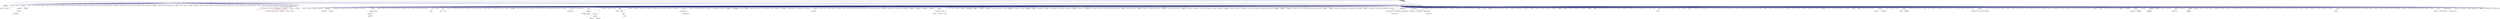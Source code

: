 digraph "exception_info.hpp"
{
  edge [fontname="Helvetica",fontsize="10",labelfontname="Helvetica",labelfontsize="10"];
  node [fontname="Helvetica",fontsize="10",shape=record];
  Node43 [label="exception_info.hpp",height=0.2,width=0.4,color="black", fillcolor="grey75", style="filled", fontcolor="black"];
  Node43 -> Node44 [dir="back",color="midnightblue",fontsize="10",style="solid",fontname="Helvetica"];
  Node44 [label="exception.hpp",height=0.2,width=0.4,color="black", fillcolor="white", style="filled",URL="$d7/d1e/exception_8hpp.html"];
  Node44 -> Node45 [dir="back",color="midnightblue",fontsize="10",style="solid",fontname="Helvetica"];
  Node45 [label="heartbeat.cpp",height=0.2,width=0.4,color="black", fillcolor="white", style="filled",URL="$d8/d98/heartbeat_8cpp.html"];
  Node44 -> Node46 [dir="back",color="midnightblue",fontsize="10",style="solid",fontname="Helvetica"];
  Node46 [label="read_values.cpp",height=0.2,width=0.4,color="black", fillcolor="white", style="filled",URL="$d7/da4/sheneos_2sheneos_2read__values_8cpp.html"];
  Node44 -> Node47 [dir="back",color="midnightblue",fontsize="10",style="solid",fontname="Helvetica"];
  Node47 [label="exception_list.hpp",height=0.2,width=0.4,color="black", fillcolor="white", style="filled",URL="$dd/d0c/exception__list_8hpp.html"];
  Node47 -> Node48 [dir="back",color="midnightblue",fontsize="10",style="solid",fontname="Helvetica"];
  Node48 [label="exception_list.hpp",height=0.2,width=0.4,color="red", fillcolor="white", style="filled",URL="$d8/da4/parallel_2exception__list_8hpp.html"];
  Node48 -> Node525 [dir="back",color="midnightblue",fontsize="10",style="solid",fontname="Helvetica"];
  Node525 [label="task_block.hpp",height=0.2,width=0.4,color="red", fillcolor="white", style="filled",URL="$de/db7/task__block_8hpp.html"];
  Node47 -> Node536 [dir="back",color="midnightblue",fontsize="10",style="solid",fontname="Helvetica"];
  Node536 [label="execution.hpp",height=0.2,width=0.4,color="red", fillcolor="white", style="filled",URL="$dd/da9/executors_2execution_8hpp.html"];
  Node536 -> Node525 [dir="back",color="midnightblue",fontsize="10",style="solid",fontname="Helvetica"];
  Node536 -> Node531 [dir="back",color="midnightblue",fontsize="10",style="solid",fontname="Helvetica"];
  Node531 [label="foreach_partitioner.hpp",height=0.2,width=0.4,color="red", fillcolor="white", style="filled",URL="$de/deb/foreach__partitioner_8hpp.html"];
  Node536 -> Node532 [dir="back",color="midnightblue",fontsize="10",style="solid",fontname="Helvetica"];
  Node532 [label="partitioner.hpp",height=0.2,width=0.4,color="red", fillcolor="white", style="filled",URL="$d6/d03/parallel_2util_2partitioner_8hpp.html"];
  Node536 -> Node533 [dir="back",color="midnightblue",fontsize="10",style="solid",fontname="Helvetica"];
  Node533 [label="partitioner_with_cleanup.hpp",height=0.2,width=0.4,color="red", fillcolor="white", style="filled",URL="$d5/ded/partitioner__with__cleanup_8hpp.html"];
  Node536 -> Node534 [dir="back",color="midnightblue",fontsize="10",style="solid",fontname="Helvetica"];
  Node534 [label="scan_partitioner.hpp",height=0.2,width=0.4,color="red", fillcolor="white", style="filled",URL="$dd/d59/scan__partitioner_8hpp.html"];
  Node47 -> Node530 [dir="back",color="midnightblue",fontsize="10",style="solid",fontname="Helvetica"];
  Node530 [label="handle_local_exceptions.hpp",height=0.2,width=0.4,color="red", fillcolor="white", style="filled",URL="$dc/df9/handle__local__exceptions_8hpp.html"];
  Node530 -> Node531 [dir="back",color="midnightblue",fontsize="10",style="solid",fontname="Helvetica"];
  Node530 -> Node532 [dir="back",color="midnightblue",fontsize="10",style="solid",fontname="Helvetica"];
  Node530 -> Node533 [dir="back",color="midnightblue",fontsize="10",style="solid",fontname="Helvetica"];
  Node530 -> Node534 [dir="back",color="midnightblue",fontsize="10",style="solid",fontname="Helvetica"];
  Node47 -> Node535 [dir="back",color="midnightblue",fontsize="10",style="solid",fontname="Helvetica"];
  Node535 [label="handle_remote_exceptions.hpp",height=0.2,width=0.4,color="red", fillcolor="white", style="filled",URL="$d2/d13/handle__remote__exceptions_8hpp.html"];
  Node47 -> Node531 [dir="back",color="midnightblue",fontsize="10",style="solid",fontname="Helvetica"];
  Node47 -> Node532 [dir="back",color="midnightblue",fontsize="10",style="solid",fontname="Helvetica"];
  Node47 -> Node533 [dir="back",color="midnightblue",fontsize="10",style="solid",fontname="Helvetica"];
  Node47 -> Node534 [dir="back",color="midnightblue",fontsize="10",style="solid",fontname="Helvetica"];
  Node47 -> Node1427 [dir="back",color="midnightblue",fontsize="10",style="solid",fontname="Helvetica"];
  Node1427 [label="exception_list.cpp",height=0.2,width=0.4,color="black", fillcolor="white", style="filled",URL="$d5/d07/exception__list_8cpp.html"];
  Node47 -> Node1428 [dir="back",color="midnightblue",fontsize="10",style="solid",fontname="Helvetica"];
  Node1428 [label="asio_util.cpp",height=0.2,width=0.4,color="black", fillcolor="white", style="filled",URL="$dd/d63/asio__util_8cpp.html"];
  Node44 -> Node678 [dir="back",color="midnightblue",fontsize="10",style="solid",fontname="Helvetica"];
  Node678 [label="hpx.hpp",height=0.2,width=0.4,color="red", fillcolor="white", style="filled",URL="$d0/daa/hpx_8hpp.html"];
  Node678 -> Node679 [dir="back",color="midnightblue",fontsize="10",style="solid",fontname="Helvetica"];
  Node679 [label="1d_stencil_1.cpp",height=0.2,width=0.4,color="black", fillcolor="white", style="filled",URL="$d2/db1/1d__stencil__1_8cpp.html"];
  Node678 -> Node680 [dir="back",color="midnightblue",fontsize="10",style="solid",fontname="Helvetica"];
  Node680 [label="1d_stencil_2.cpp",height=0.2,width=0.4,color="black", fillcolor="white", style="filled",URL="$d3/dd1/1d__stencil__2_8cpp.html"];
  Node678 -> Node681 [dir="back",color="midnightblue",fontsize="10",style="solid",fontname="Helvetica"];
  Node681 [label="1d_stencil_3.cpp",height=0.2,width=0.4,color="black", fillcolor="white", style="filled",URL="$db/d19/1d__stencil__3_8cpp.html"];
  Node678 -> Node76 [dir="back",color="midnightblue",fontsize="10",style="solid",fontname="Helvetica"];
  Node76 [label="1d_stencil_4.cpp",height=0.2,width=0.4,color="black", fillcolor="white", style="filled",URL="$d1/d7d/1d__stencil__4_8cpp.html"];
  Node678 -> Node77 [dir="back",color="midnightblue",fontsize="10",style="solid",fontname="Helvetica"];
  Node77 [label="1d_stencil_4_parallel.cpp",height=0.2,width=0.4,color="black", fillcolor="white", style="filled",URL="$d6/d05/1d__stencil__4__parallel_8cpp.html"];
  Node678 -> Node78 [dir="back",color="midnightblue",fontsize="10",style="solid",fontname="Helvetica"];
  Node78 [label="1d_stencil_4_repart.cpp",height=0.2,width=0.4,color="black", fillcolor="white", style="filled",URL="$d0/d6b/1d__stencil__4__repart_8cpp.html"];
  Node678 -> Node79 [dir="back",color="midnightblue",fontsize="10",style="solid",fontname="Helvetica"];
  Node79 [label="1d_stencil_4_throttle.cpp",height=0.2,width=0.4,color="black", fillcolor="white", style="filled",URL="$d6/de5/1d__stencil__4__throttle_8cpp.html"];
  Node678 -> Node682 [dir="back",color="midnightblue",fontsize="10",style="solid",fontname="Helvetica"];
  Node682 [label="1d_stencil_5.cpp",height=0.2,width=0.4,color="black", fillcolor="white", style="filled",URL="$d7/d2a/1d__stencil__5_8cpp.html"];
  Node678 -> Node683 [dir="back",color="midnightblue",fontsize="10",style="solid",fontname="Helvetica"];
  Node683 [label="1d_stencil_6.cpp",height=0.2,width=0.4,color="black", fillcolor="white", style="filled",URL="$db/de7/1d__stencil__6_8cpp.html"];
  Node678 -> Node684 [dir="back",color="midnightblue",fontsize="10",style="solid",fontname="Helvetica"];
  Node684 [label="1d_stencil_7.cpp",height=0.2,width=0.4,color="black", fillcolor="white", style="filled",URL="$d4/d5a/1d__stencil__7_8cpp.html"];
  Node678 -> Node685 [dir="back",color="midnightblue",fontsize="10",style="solid",fontname="Helvetica"];
  Node685 [label="1d_stencil_8.cpp",height=0.2,width=0.4,color="black", fillcolor="white", style="filled",URL="$df/de0/1d__stencil__8_8cpp.html"];
  Node678 -> Node686 [dir="back",color="midnightblue",fontsize="10",style="solid",fontname="Helvetica"];
  Node686 [label="accumulator.cpp",height=0.2,width=0.4,color="black", fillcolor="white", style="filled",URL="$d1/d81/accumulator_8cpp.html"];
  Node678 -> Node687 [dir="back",color="midnightblue",fontsize="10",style="solid",fontname="Helvetica"];
  Node687 [label="accumulator.hpp",height=0.2,width=0.4,color="red", fillcolor="white", style="filled",URL="$d4/d9d/server_2accumulator_8hpp.html"];
  Node687 -> Node686 [dir="back",color="midnightblue",fontsize="10",style="solid",fontname="Helvetica"];
  Node678 -> Node690 [dir="back",color="midnightblue",fontsize="10",style="solid",fontname="Helvetica"];
  Node690 [label="template_function_accumulator.hpp",height=0.2,width=0.4,color="black", fillcolor="white", style="filled",URL="$d7/da6/server_2template__function__accumulator_8hpp.html"];
  Node690 -> Node691 [dir="back",color="midnightblue",fontsize="10",style="solid",fontname="Helvetica"];
  Node691 [label="template_function_accumulator.cpp",height=0.2,width=0.4,color="black", fillcolor="white", style="filled",URL="$d5/d02/template__function__accumulator_8cpp.html"];
  Node690 -> Node692 [dir="back",color="midnightblue",fontsize="10",style="solid",fontname="Helvetica"];
  Node692 [label="template_function_accumulator.hpp",height=0.2,width=0.4,color="red", fillcolor="white", style="filled",URL="$d3/de9/template__function__accumulator_8hpp.html"];
  Node678 -> Node694 [dir="back",color="midnightblue",fontsize="10",style="solid",fontname="Helvetica"];
  Node694 [label="template_accumulator.cpp",height=0.2,width=0.4,color="black", fillcolor="white", style="filled",URL="$d0/d4a/template__accumulator_8cpp.html"];
  Node678 -> Node691 [dir="back",color="midnightblue",fontsize="10",style="solid",fontname="Helvetica"];
  Node678 -> Node692 [dir="back",color="midnightblue",fontsize="10",style="solid",fontname="Helvetica"];
  Node678 -> Node695 [dir="back",color="midnightblue",fontsize="10",style="solid",fontname="Helvetica"];
  Node695 [label="allgather_module.cpp",height=0.2,width=0.4,color="black", fillcolor="white", style="filled",URL="$df/de4/allgather__module_8cpp.html"];
  Node678 -> Node542 [dir="back",color="midnightblue",fontsize="10",style="solid",fontname="Helvetica"];
  Node542 [label="allgather.cpp",height=0.2,width=0.4,color="black", fillcolor="white", style="filled",URL="$d7/d06/allgather_8cpp.html"];
  Node678 -> Node543 [dir="back",color="midnightblue",fontsize="10",style="solid",fontname="Helvetica"];
  Node543 [label="allgather_and_gate.cpp",height=0.2,width=0.4,color="black", fillcolor="white", style="filled",URL="$d1/d56/allgather__and__gate_8cpp.html"];
  Node678 -> Node696 [dir="back",color="midnightblue",fontsize="10",style="solid",fontname="Helvetica"];
  Node696 [label="ag_client.cpp",height=0.2,width=0.4,color="black", fillcolor="white", style="filled",URL="$d4/d5d/ag__client_8cpp.html"];
  Node678 -> Node697 [dir="back",color="midnightblue",fontsize="10",style="solid",fontname="Helvetica"];
  Node697 [label="hpx_thread_phase.cpp",height=0.2,width=0.4,color="black", fillcolor="white", style="filled",URL="$d5/dca/hpx__thread__phase_8cpp.html"];
  Node678 -> Node548 [dir="back",color="midnightblue",fontsize="10",style="solid",fontname="Helvetica"];
  Node548 [label="os_thread_num.cpp",height=0.2,width=0.4,color="black", fillcolor="white", style="filled",URL="$d2/dfb/os__thread__num_8cpp.html"];
  Node678 -> Node698 [dir="back",color="midnightblue",fontsize="10",style="solid",fontname="Helvetica"];
  Node698 [label="cancelable_action.cpp",height=0.2,width=0.4,color="black", fillcolor="white", style="filled",URL="$d5/d0c/cancelable__action_8cpp.html"];
  Node678 -> Node699 [dir="back",color="midnightblue",fontsize="10",style="solid",fontname="Helvetica"];
  Node699 [label="cancelable_action.hpp",height=0.2,width=0.4,color="black", fillcolor="white", style="filled",URL="$d5/d4d/server_2cancelable__action_8hpp.html"];
  Node699 -> Node698 [dir="back",color="midnightblue",fontsize="10",style="solid",fontname="Helvetica"];
  Node699 -> Node700 [dir="back",color="midnightblue",fontsize="10",style="solid",fontname="Helvetica"];
  Node700 [label="cancelable_action.hpp",height=0.2,width=0.4,color="red", fillcolor="white", style="filled",URL="$d0/da3/stubs_2cancelable__action_8hpp.html"];
  Node678 -> Node700 [dir="back",color="midnightblue",fontsize="10",style="solid",fontname="Helvetica"];
  Node678 -> Node702 [dir="back",color="midnightblue",fontsize="10",style="solid",fontname="Helvetica"];
  Node702 [label="cancelable_action_client.cpp",height=0.2,width=0.4,color="black", fillcolor="white", style="filled",URL="$d1/db8/cancelable__action__client_8cpp.html"];
  Node678 -> Node107 [dir="back",color="midnightblue",fontsize="10",style="solid",fontname="Helvetica"];
  Node107 [label="cublas_matmul.cpp",height=0.2,width=0.4,color="black", fillcolor="white", style="filled",URL="$dd/d84/cublas__matmul_8cpp.html"];
  Node678 -> Node703 [dir="back",color="midnightblue",fontsize="10",style="solid",fontname="Helvetica"];
  Node703 [label="win_perf_counters.cpp",height=0.2,width=0.4,color="black", fillcolor="white", style="filled",URL="$d8/d11/win__perf__counters_8cpp.html"];
  Node678 -> Node704 [dir="back",color="midnightblue",fontsize="10",style="solid",fontname="Helvetica"];
  Node704 [label="win_perf_counters.hpp",height=0.2,width=0.4,color="black", fillcolor="white", style="filled",URL="$d5/da7/win__perf__counters_8hpp.html"];
  Node678 -> Node661 [dir="back",color="midnightblue",fontsize="10",style="solid",fontname="Helvetica"];
  Node661 [label="hello_world_component.hpp",height=0.2,width=0.4,color="red", fillcolor="white", style="filled",URL="$df/df0/hello__world__component_8hpp.html"];
  Node678 -> Node705 [dir="back",color="midnightblue",fontsize="10",style="solid",fontname="Helvetica"];
  Node705 [label="interpolate1d.cpp",height=0.2,width=0.4,color="black", fillcolor="white", style="filled",URL="$d0/d05/interpolate1d_8cpp.html"];
  Node678 -> Node706 [dir="back",color="midnightblue",fontsize="10",style="solid",fontname="Helvetica"];
  Node706 [label="partition.hpp",height=0.2,width=0.4,color="black", fillcolor="white", style="filled",URL="$d0/d7a/examples_2interpolate1d_2interpolate1d_2partition_8hpp.html"];
  Node706 -> Node705 [dir="back",color="midnightblue",fontsize="10",style="solid",fontname="Helvetica"];
  Node706 -> Node707 [dir="back",color="midnightblue",fontsize="10",style="solid",fontname="Helvetica"];
  Node707 [label="interpolate1d.hpp",height=0.2,width=0.4,color="red", fillcolor="white", style="filled",URL="$d4/dc7/interpolate1d_8hpp.html"];
  Node707 -> Node705 [dir="back",color="midnightblue",fontsize="10",style="solid",fontname="Helvetica"];
  Node678 -> Node709 [dir="back",color="midnightblue",fontsize="10",style="solid",fontname="Helvetica"];
  Node709 [label="partition.hpp",height=0.2,width=0.4,color="black", fillcolor="white", style="filled",URL="$d0/dff/examples_2interpolate1d_2interpolate1d_2server_2partition_8hpp.html"];
  Node709 -> Node706 [dir="back",color="midnightblue",fontsize="10",style="solid",fontname="Helvetica"];
  Node709 -> Node710 [dir="back",color="midnightblue",fontsize="10",style="solid",fontname="Helvetica"];
  Node710 [label="partition.cpp",height=0.2,width=0.4,color="black", fillcolor="white", style="filled",URL="$d0/d4f/examples_2interpolate1d_2interpolate1d_2server_2partition_8cpp.html"];
  Node678 -> Node707 [dir="back",color="midnightblue",fontsize="10",style="solid",fontname="Helvetica"];
  Node678 -> Node711 [dir="back",color="midnightblue",fontsize="10",style="solid",fontname="Helvetica"];
  Node711 [label="read_values.cpp",height=0.2,width=0.4,color="black", fillcolor="white", style="filled",URL="$d0/d8c/interpolate1d_2interpolate1d_2read__values_8cpp.html"];
  Node678 -> Node710 [dir="back",color="midnightblue",fontsize="10",style="solid",fontname="Helvetica"];
  Node678 -> Node552 [dir="back",color="midnightblue",fontsize="10",style="solid",fontname="Helvetica"];
  Node552 [label="jacobi.cpp",height=0.2,width=0.4,color="black", fillcolor="white", style="filled",URL="$d2/d27/jacobi_8cpp.html"];
  Node678 -> Node559 [dir="back",color="midnightblue",fontsize="10",style="solid",fontname="Helvetica"];
  Node559 [label="grid.cpp",height=0.2,width=0.4,color="black", fillcolor="white", style="filled",URL="$d6/d1b/jacobi__component_2grid_8cpp.html"];
  Node678 -> Node712 [dir="back",color="midnightblue",fontsize="10",style="solid",fontname="Helvetica"];
  Node712 [label="row.cpp",height=0.2,width=0.4,color="black", fillcolor="white", style="filled",URL="$d3/d86/server_2row_8cpp.html"];
  Node678 -> Node556 [dir="back",color="midnightblue",fontsize="10",style="solid",fontname="Helvetica"];
  Node556 [label="solver.cpp",height=0.2,width=0.4,color="black", fillcolor="white", style="filled",URL="$d6/d94/solver_8cpp.html"];
  Node678 -> Node557 [dir="back",color="midnightblue",fontsize="10",style="solid",fontname="Helvetica"];
  Node557 [label="stencil_iterator.cpp",height=0.2,width=0.4,color="black", fillcolor="white", style="filled",URL="$d6/de1/server_2stencil__iterator_8cpp.html"];
  Node678 -> Node558 [dir="back",color="midnightblue",fontsize="10",style="solid",fontname="Helvetica"];
  Node558 [label="stencil_iterator.cpp",height=0.2,width=0.4,color="black", fillcolor="white", style="filled",URL="$d7/d71/stencil__iterator_8cpp.html"];
  Node678 -> Node713 [dir="back",color="midnightblue",fontsize="10",style="solid",fontname="Helvetica"];
  Node713 [label="jacobi.cpp",height=0.2,width=0.4,color="black", fillcolor="white", style="filled",URL="$d3/d44/smp_2jacobi_8cpp.html"];
  Node678 -> Node652 [dir="back",color="midnightblue",fontsize="10",style="solid",fontname="Helvetica"];
  Node652 [label="jacobi_hpx.cpp",height=0.2,width=0.4,color="black", fillcolor="white", style="filled",URL="$d8/d72/jacobi__hpx_8cpp.html"];
  Node678 -> Node714 [dir="back",color="midnightblue",fontsize="10",style="solid",fontname="Helvetica"];
  Node714 [label="jacobi_nonuniform.cpp",height=0.2,width=0.4,color="black", fillcolor="white", style="filled",URL="$dd/ddc/jacobi__nonuniform_8cpp.html"];
  Node678 -> Node666 [dir="back",color="midnightblue",fontsize="10",style="solid",fontname="Helvetica"];
  Node666 [label="jacobi_nonuniform_hpx.cpp",height=0.2,width=0.4,color="black", fillcolor="white", style="filled",URL="$de/d56/jacobi__nonuniform__hpx_8cpp.html"];
  Node678 -> Node715 [dir="back",color="midnightblue",fontsize="10",style="solid",fontname="Helvetica"];
  Node715 [label="nqueen.cpp",height=0.2,width=0.4,color="black", fillcolor="white", style="filled",URL="$db/dca/nqueen_8cpp.html"];
  Node678 -> Node716 [dir="back",color="midnightblue",fontsize="10",style="solid",fontname="Helvetica"];
  Node716 [label="nqueen.hpp",height=0.2,width=0.4,color="red", fillcolor="white", style="filled",URL="$de/d58/server_2nqueen_8hpp.html"];
  Node716 -> Node715 [dir="back",color="midnightblue",fontsize="10",style="solid",fontname="Helvetica"];
  Node678 -> Node719 [dir="back",color="midnightblue",fontsize="10",style="solid",fontname="Helvetica"];
  Node719 [label="nqueen_client.cpp",height=0.2,width=0.4,color="black", fillcolor="white", style="filled",URL="$d3/d5e/nqueen__client_8cpp.html"];
  Node678 -> Node720 [dir="back",color="midnightblue",fontsize="10",style="solid",fontname="Helvetica"];
  Node720 [label="sine.cpp",height=0.2,width=0.4,color="black", fillcolor="white", style="filled",URL="$d3/d0d/server_2sine_8cpp.html"];
  Node678 -> Node721 [dir="back",color="midnightblue",fontsize="10",style="solid",fontname="Helvetica"];
  Node721 [label="sine.hpp",height=0.2,width=0.4,color="black", fillcolor="white", style="filled",URL="$d8/dac/sine_8hpp.html"];
  Node721 -> Node720 [dir="back",color="midnightblue",fontsize="10",style="solid",fontname="Helvetica"];
  Node721 -> Node722 [dir="back",color="midnightblue",fontsize="10",style="solid",fontname="Helvetica"];
  Node722 [label="sine.cpp",height=0.2,width=0.4,color="black", fillcolor="white", style="filled",URL="$d5/dd8/sine_8cpp.html"];
  Node678 -> Node722 [dir="back",color="midnightblue",fontsize="10",style="solid",fontname="Helvetica"];
  Node678 -> Node723 [dir="back",color="midnightblue",fontsize="10",style="solid",fontname="Helvetica"];
  Node723 [label="sine_client.cpp",height=0.2,width=0.4,color="black", fillcolor="white", style="filled",URL="$db/d62/sine__client_8cpp.html"];
  Node678 -> Node724 [dir="back",color="midnightblue",fontsize="10",style="solid",fontname="Helvetica"];
  Node724 [label="qt.cpp",height=0.2,width=0.4,color="black", fillcolor="white", style="filled",URL="$df/d90/qt_8cpp.html"];
  Node678 -> Node725 [dir="back",color="midnightblue",fontsize="10",style="solid",fontname="Helvetica"];
  Node725 [label="queue_client.cpp",height=0.2,width=0.4,color="black", fillcolor="white", style="filled",URL="$d7/d96/queue__client_8cpp.html"];
  Node678 -> Node467 [dir="back",color="midnightblue",fontsize="10",style="solid",fontname="Helvetica"];
  Node467 [label="customize_async.cpp",height=0.2,width=0.4,color="black", fillcolor="white", style="filled",URL="$d0/d82/customize__async_8cpp.html"];
  Node678 -> Node726 [dir="back",color="midnightblue",fontsize="10",style="solid",fontname="Helvetica"];
  Node726 [label="data_actions.cpp",height=0.2,width=0.4,color="black", fillcolor="white", style="filled",URL="$dc/d68/data__actions_8cpp.html"];
  Node678 -> Node568 [dir="back",color="midnightblue",fontsize="10",style="solid",fontname="Helvetica"];
  Node568 [label="error_handling.cpp",height=0.2,width=0.4,color="black", fillcolor="white", style="filled",URL="$d9/d96/error__handling_8cpp.html"];
  Node678 -> Node569 [dir="back",color="midnightblue",fontsize="10",style="solid",fontname="Helvetica"];
  Node569 [label="event_synchronization.cpp",height=0.2,width=0.4,color="black", fillcolor="white", style="filled",URL="$d0/d35/event__synchronization_8cpp.html"];
  Node678 -> Node727 [dir="back",color="midnightblue",fontsize="10",style="solid",fontname="Helvetica"];
  Node727 [label="factorial.cpp",height=0.2,width=0.4,color="black", fillcolor="white", style="filled",URL="$d9/d00/factorial_8cpp.html"];
  Node678 -> Node728 [dir="back",color="midnightblue",fontsize="10",style="solid",fontname="Helvetica"];
  Node728 [label="file_serialization.cpp",height=0.2,width=0.4,color="black", fillcolor="white", style="filled",URL="$de/d58/file__serialization_8cpp.html"];
  Node678 -> Node729 [dir="back",color="midnightblue",fontsize="10",style="solid",fontname="Helvetica"];
  Node729 [label="init_globally.cpp",height=0.2,width=0.4,color="black", fillcolor="white", style="filled",URL="$d6/dad/init__globally_8cpp.html"];
  Node678 -> Node653 [dir="back",color="midnightblue",fontsize="10",style="solid",fontname="Helvetica"];
  Node653 [label="interest_calculator.cpp",height=0.2,width=0.4,color="black", fillcolor="white", style="filled",URL="$d2/d86/interest__calculator_8cpp.html"];
  Node678 -> Node730 [dir="back",color="midnightblue",fontsize="10",style="solid",fontname="Helvetica"];
  Node730 [label="non_atomic_rma.cpp",height=0.2,width=0.4,color="black", fillcolor="white", style="filled",URL="$d7/d8b/non__atomic__rma_8cpp.html"];
  Node678 -> Node227 [dir="back",color="midnightblue",fontsize="10",style="solid",fontname="Helvetica"];
  Node227 [label="partitioned_vector\l_spmd_foreach.cpp",height=0.2,width=0.4,color="black", fillcolor="white", style="filled",URL="$db/d7c/partitioned__vector__spmd__foreach_8cpp.html"];
  Node678 -> Node731 [dir="back",color="midnightblue",fontsize="10",style="solid",fontname="Helvetica"];
  Node731 [label="pipeline1.cpp",height=0.2,width=0.4,color="black", fillcolor="white", style="filled",URL="$d5/d77/pipeline1_8cpp.html"];
  Node678 -> Node732 [dir="back",color="midnightblue",fontsize="10",style="solid",fontname="Helvetica"];
  Node732 [label="quicksort.cpp",height=0.2,width=0.4,color="black", fillcolor="white", style="filled",URL="$d3/d1e/quicksort_8cpp.html"];
  Node678 -> Node733 [dir="back",color="midnightblue",fontsize="10",style="solid",fontname="Helvetica"];
  Node733 [label="receive_buffer.cpp",height=0.2,width=0.4,color="black", fillcolor="white", style="filled",URL="$d7/d10/receive__buffer_8cpp.html"];
  Node678 -> Node80 [dir="back",color="midnightblue",fontsize="10",style="solid",fontname="Helvetica"];
  Node80 [label="safe_object.cpp",height=0.2,width=0.4,color="black", fillcolor="white", style="filled",URL="$dd/d52/safe__object_8cpp.html"];
  Node678 -> Node370 [dir="back",color="midnightblue",fontsize="10",style="solid",fontname="Helvetica"];
  Node370 [label="sort_by_key_demo.cpp",height=0.2,width=0.4,color="black", fillcolor="white", style="filled",URL="$da/d20/sort__by__key__demo_8cpp.html"];
  Node678 -> Node734 [dir="back",color="midnightblue",fontsize="10",style="solid",fontname="Helvetica"];
  Node734 [label="timed_wake.cpp",height=0.2,width=0.4,color="black", fillcolor="white", style="filled",URL="$d8/df9/timed__wake_8cpp.html"];
  Node678 -> Node58 [dir="back",color="midnightblue",fontsize="10",style="solid",fontname="Helvetica"];
  Node58 [label="vector_counting_dotproduct.cpp",height=0.2,width=0.4,color="black", fillcolor="white", style="filled",URL="$df/de9/vector__counting__dotproduct_8cpp.html"];
  Node678 -> Node59 [dir="back",color="midnightblue",fontsize="10",style="solid",fontname="Helvetica"];
  Node59 [label="vector_zip_dotproduct.cpp",height=0.2,width=0.4,color="black", fillcolor="white", style="filled",URL="$dc/d18/vector__zip__dotproduct_8cpp.html"];
  Node678 -> Node735 [dir="back",color="midnightblue",fontsize="10",style="solid",fontname="Helvetica"];
  Node735 [label="zerocopy_rdma.cpp",height=0.2,width=0.4,color="black", fillcolor="white", style="filled",URL="$d1/dad/zerocopy__rdma_8cpp.html"];
  Node678 -> Node736 [dir="back",color="midnightblue",fontsize="10",style="solid",fontname="Helvetica"];
  Node736 [label="random_mem_access.cpp",height=0.2,width=0.4,color="black", fillcolor="white", style="filled",URL="$d1/d51/random__mem__access_8cpp.html"];
  Node678 -> Node737 [dir="back",color="midnightblue",fontsize="10",style="solid",fontname="Helvetica"];
  Node737 [label="random_mem_access.hpp",height=0.2,width=0.4,color="red", fillcolor="white", style="filled",URL="$d0/d19/server_2random__mem__access_8hpp.html"];
  Node737 -> Node736 [dir="back",color="midnightblue",fontsize="10",style="solid",fontname="Helvetica"];
  Node678 -> Node740 [dir="back",color="midnightblue",fontsize="10",style="solid",fontname="Helvetica"];
  Node740 [label="random_mem_access_client.cpp",height=0.2,width=0.4,color="black", fillcolor="white", style="filled",URL="$df/d1b/random__mem__access__client_8cpp.html"];
  Node678 -> Node297 [dir="back",color="midnightblue",fontsize="10",style="solid",fontname="Helvetica"];
  Node297 [label="oversubscribing_resource\l_partitioner.cpp",height=0.2,width=0.4,color="black", fillcolor="white", style="filled",URL="$dd/dee/oversubscribing__resource__partitioner_8cpp.html"];
  Node678 -> Node298 [dir="back",color="midnightblue",fontsize="10",style="solid",fontname="Helvetica"];
  Node298 [label="simple_resource_partitioner.cpp",height=0.2,width=0.4,color="black", fillcolor="white", style="filled",URL="$d5/df9/simple__resource__partitioner_8cpp.html"];
  Node678 -> Node741 [dir="back",color="midnightblue",fontsize="10",style="solid",fontname="Helvetica"];
  Node741 [label="dimension.hpp",height=0.2,width=0.4,color="red", fillcolor="white", style="filled",URL="$d6/d39/sheneos_2sheneos_2dimension_8hpp.html"];
  Node741 -> Node746 [dir="back",color="midnightblue",fontsize="10",style="solid",fontname="Helvetica"];
  Node746 [label="partition3d.hpp",height=0.2,width=0.4,color="black", fillcolor="white", style="filled",URL="$dd/dbf/server_2partition3d_8hpp.html"];
  Node746 -> Node747 [dir="back",color="midnightblue",fontsize="10",style="solid",fontname="Helvetica"];
  Node747 [label="partition3d.hpp",height=0.2,width=0.4,color="black", fillcolor="white", style="filled",URL="$d1/d50/partition3d_8hpp.html"];
  Node747 -> Node744 [dir="back",color="midnightblue",fontsize="10",style="solid",fontname="Helvetica"];
  Node744 [label="interpolator.cpp",height=0.2,width=0.4,color="black", fillcolor="white", style="filled",URL="$d5/d02/interpolator_8cpp.html"];
  Node747 -> Node748 [dir="back",color="midnightblue",fontsize="10",style="solid",fontname="Helvetica"];
  Node748 [label="interpolator.hpp",height=0.2,width=0.4,color="red", fillcolor="white", style="filled",URL="$dc/d3b/interpolator_8hpp.html"];
  Node748 -> Node744 [dir="back",color="midnightblue",fontsize="10",style="solid",fontname="Helvetica"];
  Node748 -> Node750 [dir="back",color="midnightblue",fontsize="10",style="solid",fontname="Helvetica"];
  Node750 [label="sheneos_test.cpp",height=0.2,width=0.4,color="black", fillcolor="white", style="filled",URL="$d4/d6e/sheneos__test_8cpp.html"];
  Node746 -> Node745 [dir="back",color="midnightblue",fontsize="10",style="solid",fontname="Helvetica"];
  Node745 [label="partition3d.cpp",height=0.2,width=0.4,color="black", fillcolor="white", style="filled",URL="$de/d70/partition3d_8cpp.html"];
  Node678 -> Node744 [dir="back",color="midnightblue",fontsize="10",style="solid",fontname="Helvetica"];
  Node678 -> Node747 [dir="back",color="midnightblue",fontsize="10",style="solid",fontname="Helvetica"];
  Node678 -> Node746 [dir="back",color="midnightblue",fontsize="10",style="solid",fontname="Helvetica"];
  Node678 -> Node748 [dir="back",color="midnightblue",fontsize="10",style="solid",fontname="Helvetica"];
  Node678 -> Node751 [dir="back",color="midnightblue",fontsize="10",style="solid",fontname="Helvetica"];
  Node751 [label="configuration.hpp",height=0.2,width=0.4,color="red", fillcolor="white", style="filled",URL="$dc/d0a/configuration_8hpp.html"];
  Node751 -> Node748 [dir="back",color="midnightblue",fontsize="10",style="solid",fontname="Helvetica"];
  Node678 -> Node46 [dir="back",color="midnightblue",fontsize="10",style="solid",fontname="Helvetica"];
  Node678 -> Node745 [dir="back",color="midnightblue",fontsize="10",style="solid",fontname="Helvetica"];
  Node678 -> Node750 [dir="back",color="midnightblue",fontsize="10",style="solid",fontname="Helvetica"];
  Node678 -> Node753 [dir="back",color="midnightblue",fontsize="10",style="solid",fontname="Helvetica"];
  Node753 [label="startup_shutdown.cpp",height=0.2,width=0.4,color="black", fillcolor="white", style="filled",URL="$d3/dfc/server_2startup__shutdown_8cpp.html"];
  Node678 -> Node754 [dir="back",color="midnightblue",fontsize="10",style="solid",fontname="Helvetica"];
  Node754 [label="startup_shutdown.cpp",height=0.2,width=0.4,color="black", fillcolor="white", style="filled",URL="$d0/ddb/startup__shutdown_8cpp.html"];
  Node678 -> Node755 [dir="back",color="midnightblue",fontsize="10",style="solid",fontname="Helvetica"];
  Node755 [label="spin.cpp",height=0.2,width=0.4,color="black", fillcolor="white", style="filled",URL="$d7/df2/spin_8cpp.html"];
  Node678 -> Node756 [dir="back",color="midnightblue",fontsize="10",style="solid",fontname="Helvetica"];
  Node756 [label="throttle.cpp",height=0.2,width=0.4,color="black", fillcolor="white", style="filled",URL="$de/d56/server_2throttle_8cpp.html"];
  Node678 -> Node757 [dir="back",color="midnightblue",fontsize="10",style="solid",fontname="Helvetica"];
  Node757 [label="throttle.hpp",height=0.2,width=0.4,color="black", fillcolor="white", style="filled",URL="$db/dc9/server_2throttle_8hpp.html"];
  Node757 -> Node756 [dir="back",color="midnightblue",fontsize="10",style="solid",fontname="Helvetica"];
  Node757 -> Node758 [dir="back",color="midnightblue",fontsize="10",style="solid",fontname="Helvetica"];
  Node758 [label="throttle.hpp",height=0.2,width=0.4,color="black", fillcolor="white", style="filled",URL="$d5/dec/stubs_2throttle_8hpp.html"];
  Node758 -> Node759 [dir="back",color="midnightblue",fontsize="10",style="solid",fontname="Helvetica"];
  Node759 [label="throttle.hpp",height=0.2,width=0.4,color="red", fillcolor="white", style="filled",URL="$d2/d2e/throttle_8hpp.html"];
  Node759 -> Node760 [dir="back",color="midnightblue",fontsize="10",style="solid",fontname="Helvetica"];
  Node760 [label="throttle.cpp",height=0.2,width=0.4,color="black", fillcolor="white", style="filled",URL="$db/d02/throttle_8cpp.html"];
  Node678 -> Node758 [dir="back",color="midnightblue",fontsize="10",style="solid",fontname="Helvetica"];
  Node678 -> Node760 [dir="back",color="midnightblue",fontsize="10",style="solid",fontname="Helvetica"];
  Node678 -> Node759 [dir="back",color="midnightblue",fontsize="10",style="solid",fontname="Helvetica"];
  Node678 -> Node60 [dir="back",color="midnightblue",fontsize="10",style="solid",fontname="Helvetica"];
  Node60 [label="transpose_await.cpp",height=0.2,width=0.4,color="black", fillcolor="white", style="filled",URL="$de/d68/transpose__await_8cpp.html"];
  Node678 -> Node61 [dir="back",color="midnightblue",fontsize="10",style="solid",fontname="Helvetica"];
  Node61 [label="transpose_block.cpp",height=0.2,width=0.4,color="black", fillcolor="white", style="filled",URL="$d0/de1/transpose__block_8cpp.html"];
  Node678 -> Node62 [dir="back",color="midnightblue",fontsize="10",style="solid",fontname="Helvetica"];
  Node62 [label="transpose_block_numa.cpp",height=0.2,width=0.4,color="black", fillcolor="white", style="filled",URL="$dd/d3b/transpose__block__numa_8cpp.html"];
  Node678 -> Node762 [dir="back",color="midnightblue",fontsize="10",style="solid",fontname="Helvetica"];
  Node762 [label="transpose_serial.cpp",height=0.2,width=0.4,color="black", fillcolor="white", style="filled",URL="$db/d74/transpose__serial_8cpp.html"];
  Node678 -> Node763 [dir="back",color="midnightblue",fontsize="10",style="solid",fontname="Helvetica"];
  Node763 [label="transpose_serial_block.cpp",height=0.2,width=0.4,color="black", fillcolor="white", style="filled",URL="$d8/daa/transpose__serial__block_8cpp.html"];
  Node678 -> Node764 [dir="back",color="midnightblue",fontsize="10",style="solid",fontname="Helvetica"];
  Node764 [label="transpose_serial_vector.cpp",height=0.2,width=0.4,color="black", fillcolor="white", style="filled",URL="$d4/d04/transpose__serial__vector_8cpp.html"];
  Node678 -> Node63 [dir="back",color="midnightblue",fontsize="10",style="solid",fontname="Helvetica"];
  Node63 [label="transpose_smp.cpp",height=0.2,width=0.4,color="black", fillcolor="white", style="filled",URL="$d2/d99/transpose__smp_8cpp.html"];
  Node678 -> Node64 [dir="back",color="midnightblue",fontsize="10",style="solid",fontname="Helvetica"];
  Node64 [label="transpose_smp_block.cpp",height=0.2,width=0.4,color="black", fillcolor="white", style="filled",URL="$da/d4d/transpose__smp__block_8cpp.html"];
  Node678 -> Node765 [dir="back",color="midnightblue",fontsize="10",style="solid",fontname="Helvetica"];
  Node765 [label="simple_central_tuplespace.hpp",height=0.2,width=0.4,color="red", fillcolor="white", style="filled",URL="$db/d69/server_2simple__central__tuplespace_8hpp.html"];
  Node765 -> Node766 [dir="back",color="midnightblue",fontsize="10",style="solid",fontname="Helvetica"];
  Node766 [label="simple_central_tuplespace.cpp",height=0.2,width=0.4,color="black", fillcolor="white", style="filled",URL="$d3/dec/simple__central__tuplespace_8cpp.html"];
  Node678 -> Node769 [dir="back",color="midnightblue",fontsize="10",style="solid",fontname="Helvetica"];
  Node769 [label="tuples_warehouse.hpp",height=0.2,width=0.4,color="black", fillcolor="white", style="filled",URL="$da/de6/tuples__warehouse_8hpp.html"];
  Node769 -> Node765 [dir="back",color="midnightblue",fontsize="10",style="solid",fontname="Helvetica"];
  Node678 -> Node766 [dir="back",color="midnightblue",fontsize="10",style="solid",fontname="Helvetica"];
  Node678 -> Node770 [dir="back",color="midnightblue",fontsize="10",style="solid",fontname="Helvetica"];
  Node770 [label="hpx_runtime.cpp",height=0.2,width=0.4,color="black", fillcolor="white", style="filled",URL="$d7/d1e/hpx__runtime_8cpp.html"];
  Node678 -> Node222 [dir="back",color="midnightblue",fontsize="10",style="solid",fontname="Helvetica"];
  Node222 [label="synchronize.cpp",height=0.2,width=0.4,color="black", fillcolor="white", style="filled",URL="$da/da2/synchronize_8cpp.html"];
  Node678 -> Node771 [dir="back",color="midnightblue",fontsize="10",style="solid",fontname="Helvetica"];
  Node771 [label="agas_cache_timings.cpp",height=0.2,width=0.4,color="black", fillcolor="white", style="filled",URL="$dd/d37/agas__cache__timings_8cpp.html"];
  Node678 -> Node772 [dir="back",color="midnightblue",fontsize="10",style="solid",fontname="Helvetica"];
  Node772 [label="async_overheads.cpp",height=0.2,width=0.4,color="black", fillcolor="white", style="filled",URL="$de/da6/async__overheads_8cpp.html"];
  Node678 -> Node773 [dir="back",color="midnightblue",fontsize="10",style="solid",fontname="Helvetica"];
  Node773 [label="coroutines_call_overhead.cpp",height=0.2,width=0.4,color="black", fillcolor="white", style="filled",URL="$da/d1e/coroutines__call__overhead_8cpp.html"];
  Node678 -> Node81 [dir="back",color="midnightblue",fontsize="10",style="solid",fontname="Helvetica"];
  Node81 [label="foreach_scaling.cpp",height=0.2,width=0.4,color="black", fillcolor="white", style="filled",URL="$d4/d94/foreach__scaling_8cpp.html"];
  Node678 -> Node774 [dir="back",color="midnightblue",fontsize="10",style="solid",fontname="Helvetica"];
  Node774 [label="function_object_wrapper\l_overhead.cpp",height=0.2,width=0.4,color="black", fillcolor="white", style="filled",URL="$d5/d6f/function__object__wrapper__overhead_8cpp.html"];
  Node678 -> Node585 [dir="back",color="midnightblue",fontsize="10",style="solid",fontname="Helvetica"];
  Node585 [label="hpx_homogeneous_timed\l_task_spawn_executors.cpp",height=0.2,width=0.4,color="black", fillcolor="white", style="filled",URL="$d1/d3b/hpx__homogeneous__timed__task__spawn__executors_8cpp.html"];
  Node678 -> Node775 [dir="back",color="midnightblue",fontsize="10",style="solid",fontname="Helvetica"];
  Node775 [label="htts2_hpx.cpp",height=0.2,width=0.4,color="black", fillcolor="white", style="filled",URL="$d2/daf/htts2__hpx_8cpp.html"];
  Node678 -> Node82 [dir="back",color="midnightblue",fontsize="10",style="solid",fontname="Helvetica"];
  Node82 [label="partitioned_vector\l_foreach.cpp",height=0.2,width=0.4,color="black", fillcolor="white", style="filled",URL="$df/d5f/partitioned__vector__foreach_8cpp.html"];
  Node678 -> Node587 [dir="back",color="midnightblue",fontsize="10",style="solid",fontname="Helvetica"];
  Node587 [label="serialization_overhead.cpp",height=0.2,width=0.4,color="black", fillcolor="white", style="filled",URL="$d3/df8/serialization__overhead_8cpp.html"];
  Node678 -> Node588 [dir="back",color="midnightblue",fontsize="10",style="solid",fontname="Helvetica"];
  Node588 [label="sizeof.cpp",height=0.2,width=0.4,color="black", fillcolor="white", style="filled",URL="$d3/d0f/sizeof_8cpp.html"];
  Node678 -> Node589 [dir="back",color="midnightblue",fontsize="10",style="solid",fontname="Helvetica"];
  Node589 [label="skynet.cpp",height=0.2,width=0.4,color="black", fillcolor="white", style="filled",URL="$d0/dc3/skynet_8cpp.html"];
  Node678 -> Node592 [dir="back",color="midnightblue",fontsize="10",style="solid",fontname="Helvetica"];
  Node592 [label="stencil3_iterators.cpp",height=0.2,width=0.4,color="black", fillcolor="white", style="filled",URL="$db/d9e/stencil3__iterators_8cpp.html"];
  Node678 -> Node108 [dir="back",color="midnightblue",fontsize="10",style="solid",fontname="Helvetica"];
  Node108 [label="stream.cpp",height=0.2,width=0.4,color="black", fillcolor="white", style="filled",URL="$da/d5f/stream_8cpp.html"];
  Node678 -> Node776 [dir="back",color="midnightblue",fontsize="10",style="solid",fontname="Helvetica"];
  Node776 [label="timed_task_spawn.cpp",height=0.2,width=0.4,color="black", fillcolor="white", style="filled",URL="$df/de1/timed__task__spawn_8cpp.html"];
  Node678 -> Node394 [dir="back",color="midnightblue",fontsize="10",style="solid",fontname="Helvetica"];
  Node394 [label="transform_reduce_binary\l_scaling.cpp",height=0.2,width=0.4,color="black", fillcolor="white", style="filled",URL="$d1/dae/transform__reduce__binary__scaling_8cpp.html"];
  Node678 -> Node65 [dir="back",color="midnightblue",fontsize="10",style="solid",fontname="Helvetica"];
  Node65 [label="transform_reduce_scaling.cpp",height=0.2,width=0.4,color="black", fillcolor="white", style="filled",URL="$db/d2a/transform__reduce__scaling_8cpp.html"];
  Node678 -> Node258 [dir="back",color="midnightblue",fontsize="10",style="solid",fontname="Helvetica"];
  Node258 [label="minmax_element_performance.cpp",height=0.2,width=0.4,color="black", fillcolor="white", style="filled",URL="$d9/d93/minmax__element__performance_8cpp.html"];
  Node678 -> Node777 [dir="back",color="midnightblue",fontsize="10",style="solid",fontname="Helvetica"];
  Node777 [label="barrier_performance.cpp",height=0.2,width=0.4,color="black", fillcolor="white", style="filled",URL="$d6/d6c/barrier__performance_8cpp.html"];
  Node678 -> Node634 [dir="back",color="midnightblue",fontsize="10",style="solid",fontname="Helvetica"];
  Node634 [label="network_storage.cpp",height=0.2,width=0.4,color="black", fillcolor="white", style="filled",URL="$db/daa/network__storage_8cpp.html"];
  Node678 -> Node635 [dir="back",color="midnightblue",fontsize="10",style="solid",fontname="Helvetica"];
  Node635 [label="simple_profiler.hpp",height=0.2,width=0.4,color="black", fillcolor="white", style="filled",URL="$d8/d02/simple__profiler_8hpp.html"];
  Node635 -> Node634 [dir="back",color="midnightblue",fontsize="10",style="solid",fontname="Helvetica"];
  Node678 -> Node594 [dir="back",color="midnightblue",fontsize="10",style="solid",fontname="Helvetica"];
  Node594 [label="osu_bcast.cpp",height=0.2,width=0.4,color="black", fillcolor="white", style="filled",URL="$d3/dca/osu__bcast_8cpp.html"];
  Node678 -> Node228 [dir="back",color="midnightblue",fontsize="10",style="solid",fontname="Helvetica"];
  Node228 [label="osu_bibw.cpp",height=0.2,width=0.4,color="black", fillcolor="white", style="filled",URL="$d2/d04/osu__bibw_8cpp.html"];
  Node678 -> Node229 [dir="back",color="midnightblue",fontsize="10",style="solid",fontname="Helvetica"];
  Node229 [label="osu_bw.cpp",height=0.2,width=0.4,color="black", fillcolor="white", style="filled",URL="$d4/d20/osu__bw_8cpp.html"];
  Node678 -> Node230 [dir="back",color="midnightblue",fontsize="10",style="solid",fontname="Helvetica"];
  Node230 [label="osu_latency.cpp",height=0.2,width=0.4,color="black", fillcolor="white", style="filled",URL="$df/d58/osu__latency_8cpp.html"];
  Node678 -> Node231 [dir="back",color="midnightblue",fontsize="10",style="solid",fontname="Helvetica"];
  Node231 [label="osu_multi_lat.cpp",height=0.2,width=0.4,color="black", fillcolor="white", style="filled",URL="$d7/d91/osu__multi__lat_8cpp.html"];
  Node678 -> Node595 [dir="back",color="midnightblue",fontsize="10",style="solid",fontname="Helvetica"];
  Node595 [label="osu_scatter.cpp",height=0.2,width=0.4,color="black", fillcolor="white", style="filled",URL="$d4/d4c/osu__scatter_8cpp.html"];
  Node678 -> Node596 [dir="back",color="midnightblue",fontsize="10",style="solid",fontname="Helvetica"];
  Node596 [label="pingpong_performance.cpp",height=0.2,width=0.4,color="black", fillcolor="white", style="filled",URL="$de/d03/pingpong__performance_8cpp.html"];
  Node678 -> Node259 [dir="back",color="midnightblue",fontsize="10",style="solid",fontname="Helvetica"];
  Node259 [label="benchmark_is_heap.cpp",height=0.2,width=0.4,color="black", fillcolor="white", style="filled",URL="$da/d4f/benchmark__is__heap_8cpp.html"];
  Node678 -> Node260 [dir="back",color="midnightblue",fontsize="10",style="solid",fontname="Helvetica"];
  Node260 [label="benchmark_is_heap_until.cpp",height=0.2,width=0.4,color="black", fillcolor="white", style="filled",URL="$dc/df5/benchmark__is__heap__until_8cpp.html"];
  Node678 -> Node261 [dir="back",color="midnightblue",fontsize="10",style="solid",fontname="Helvetica"];
  Node261 [label="benchmark_merge.cpp",height=0.2,width=0.4,color="black", fillcolor="white", style="filled",URL="$dd/d49/benchmark__merge_8cpp.html"];
  Node678 -> Node109 [dir="back",color="midnightblue",fontsize="10",style="solid",fontname="Helvetica"];
  Node109 [label="benchmark_partition.cpp",height=0.2,width=0.4,color="black", fillcolor="white", style="filled",URL="$d9/d88/benchmark__partition_8cpp.html"];
  Node678 -> Node262 [dir="back",color="midnightblue",fontsize="10",style="solid",fontname="Helvetica"];
  Node262 [label="benchmark_partition\l_copy.cpp",height=0.2,width=0.4,color="black", fillcolor="white", style="filled",URL="$d3/d0e/benchmark__partition__copy_8cpp.html"];
  Node678 -> Node263 [dir="back",color="midnightblue",fontsize="10",style="solid",fontname="Helvetica"];
  Node263 [label="benchmark_unique_copy.cpp",height=0.2,width=0.4,color="black", fillcolor="white", style="filled",URL="$d9/d53/benchmark__unique__copy_8cpp.html"];
  Node678 -> Node778 [dir="back",color="midnightblue",fontsize="10",style="solid",fontname="Helvetica"];
  Node778 [label="action_move_semantics.cpp",height=0.2,width=0.4,color="black", fillcolor="white", style="filled",URL="$d4/db3/action__move__semantics_8cpp.html"];
  Node678 -> Node779 [dir="back",color="midnightblue",fontsize="10",style="solid",fontname="Helvetica"];
  Node779 [label="movable_objects.cpp",height=0.2,width=0.4,color="black", fillcolor="white", style="filled",URL="$d8/d65/movable__objects_8cpp.html"];
  Node678 -> Node780 [dir="back",color="midnightblue",fontsize="10",style="solid",fontname="Helvetica"];
  Node780 [label="duplicate_id_registration\l_1596.cpp",height=0.2,width=0.4,color="black", fillcolor="white", style="filled",URL="$db/d8d/duplicate__id__registration__1596_8cpp.html"];
  Node678 -> Node781 [dir="back",color="midnightblue",fontsize="10",style="solid",fontname="Helvetica"];
  Node781 [label="pass_by_value_id_type\l_action.cpp",height=0.2,width=0.4,color="black", fillcolor="white", style="filled",URL="$d0/de6/pass__by__value__id__type__action_8cpp.html"];
  Node678 -> Node782 [dir="back",color="midnightblue",fontsize="10",style="solid",fontname="Helvetica"];
  Node782 [label="register_with_basename\l_1804.cpp",height=0.2,width=0.4,color="black", fillcolor="white", style="filled",URL="$db/d95/register__with__basename__1804_8cpp.html"];
  Node678 -> Node783 [dir="back",color="midnightblue",fontsize="10",style="solid",fontname="Helvetica"];
  Node783 [label="send_gid_keep_component\l_1624.cpp",height=0.2,width=0.4,color="black", fillcolor="white", style="filled",URL="$d9/d49/send__gid__keep__component__1624_8cpp.html"];
  Node678 -> Node784 [dir="back",color="midnightblue",fontsize="10",style="solid",fontname="Helvetica"];
  Node784 [label="algorithms.cc",height=0.2,width=0.4,color="black", fillcolor="white", style="filled",URL="$d5/d1b/algorithms_8cc.html"];
  Node678 -> Node785 [dir="back",color="midnightblue",fontsize="10",style="solid",fontname="Helvetica"];
  Node785 [label="matrix_hpx.hh",height=0.2,width=0.4,color="black", fillcolor="white", style="filled",URL="$d5/d89/matrix__hpx_8hh.html"];
  Node785 -> Node786 [dir="back",color="midnightblue",fontsize="10",style="solid",fontname="Helvetica"];
  Node786 [label="block_matrix.hh",height=0.2,width=0.4,color="red", fillcolor="white", style="filled",URL="$dc/de8/block__matrix_8hh.html"];
  Node786 -> Node784 [dir="back",color="midnightblue",fontsize="10",style="solid",fontname="Helvetica"];
  Node786 -> Node790 [dir="back",color="midnightblue",fontsize="10",style="solid",fontname="Helvetica"];
  Node790 [label="block_matrix.cc",height=0.2,width=0.4,color="black", fillcolor="white", style="filled",URL="$de/d88/block__matrix_8cc.html"];
  Node786 -> Node789 [dir="back",color="midnightblue",fontsize="10",style="solid",fontname="Helvetica"];
  Node789 [label="tests.cc",height=0.2,width=0.4,color="black", fillcolor="white", style="filled",URL="$d6/d96/tests_8cc.html"];
  Node785 -> Node784 [dir="back",color="midnightblue",fontsize="10",style="solid",fontname="Helvetica"];
  Node785 -> Node788 [dir="back",color="midnightblue",fontsize="10",style="solid",fontname="Helvetica"];
  Node788 [label="matrix_hpx.cc",height=0.2,width=0.4,color="black", fillcolor="white", style="filled",URL="$d7/d32/matrix__hpx_8cc.html"];
  Node678 -> Node786 [dir="back",color="midnightblue",fontsize="10",style="solid",fontname="Helvetica"];
  Node678 -> Node790 [dir="back",color="midnightblue",fontsize="10",style="solid",fontname="Helvetica"];
  Node678 -> Node791 [dir="back",color="midnightblue",fontsize="10",style="solid",fontname="Helvetica"];
  Node791 [label="main.cc",height=0.2,width=0.4,color="black", fillcolor="white", style="filled",URL="$d9/d0f/main_8cc.html"];
  Node678 -> Node792 [dir="back",color="midnightblue",fontsize="10",style="solid",fontname="Helvetica"];
  Node792 [label="matrix.cc",height=0.2,width=0.4,color="black", fillcolor="white", style="filled",URL="$d7/dea/matrix_8cc.html"];
  Node678 -> Node788 [dir="back",color="midnightblue",fontsize="10",style="solid",fontname="Helvetica"];
  Node678 -> Node789 [dir="back",color="midnightblue",fontsize="10",style="solid",fontname="Helvetica"];
  Node678 -> Node598 [dir="back",color="midnightblue",fontsize="10",style="solid",fontname="Helvetica"];
  Node598 [label="client_1950.cpp",height=0.2,width=0.4,color="black", fillcolor="white", style="filled",URL="$d0/d79/client__1950_8cpp.html"];
  Node678 -> Node793 [dir="back",color="midnightblue",fontsize="10",style="solid",fontname="Helvetica"];
  Node793 [label="commandline_options\l_1437.cpp",height=0.2,width=0.4,color="black", fillcolor="white", style="filled",URL="$d5/dbd/commandline__options__1437_8cpp.html"];
  Node678 -> Node794 [dir="back",color="midnightblue",fontsize="10",style="solid",fontname="Helvetica"];
  Node794 [label="moveonly_constructor\l_arguments_1405.cpp",height=0.2,width=0.4,color="black", fillcolor="white", style="filled",URL="$d3/dcf/moveonly__constructor__arguments__1405_8cpp.html"];
  Node678 -> Node264 [dir="back",color="midnightblue",fontsize="10",style="solid",fontname="Helvetica"];
  Node264 [label="partitioned_vector\l_2201.cpp",height=0.2,width=0.4,color="black", fillcolor="white", style="filled",URL="$dc/d39/partitioned__vector__2201_8cpp.html"];
  Node678 -> Node795 [dir="back",color="midnightblue",fontsize="10",style="solid",fontname="Helvetica"];
  Node795 [label="dynamic_counters_loaded\l_1508.cpp",height=0.2,width=0.4,color="black", fillcolor="white", style="filled",URL="$db/d58/dynamic__counters__loaded__1508_8cpp.html"];
  Node678 -> Node796 [dir="back",color="midnightblue",fontsize="10",style="solid",fontname="Helvetica"];
  Node796 [label="id_type_ref_counting\l_1032.cpp",height=0.2,width=0.4,color="black", fillcolor="white", style="filled",URL="$d8/dfd/id__type__ref__counting__1032_8cpp.html"];
  Node678 -> Node599 [dir="back",color="midnightblue",fontsize="10",style="solid",fontname="Helvetica"];
  Node599 [label="lost_output_2236.cpp",height=0.2,width=0.4,color="black", fillcolor="white", style="filled",URL="$db/dd0/lost__output__2236_8cpp.html"];
  Node678 -> Node600 [dir="back",color="midnightblue",fontsize="10",style="solid",fontname="Helvetica"];
  Node600 [label="no_output_1173.cpp",height=0.2,width=0.4,color="black", fillcolor="white", style="filled",URL="$de/d67/no__output__1173_8cpp.html"];
  Node678 -> Node797 [dir="back",color="midnightblue",fontsize="10",style="solid",fontname="Helvetica"];
  Node797 [label="after_588.cpp",height=0.2,width=0.4,color="black", fillcolor="white", style="filled",URL="$dc/dc0/after__588_8cpp.html"];
  Node678 -> Node798 [dir="back",color="midnightblue",fontsize="10",style="solid",fontname="Helvetica"];
  Node798 [label="async_callback_with\l_bound_callback.cpp",height=0.2,width=0.4,color="black", fillcolor="white", style="filled",URL="$d2/dae/async__callback__with__bound__callback_8cpp.html"];
  Node678 -> Node799 [dir="back",color="midnightblue",fontsize="10",style="solid",fontname="Helvetica"];
  Node799 [label="async_unwrap_1037.cpp",height=0.2,width=0.4,color="black", fillcolor="white", style="filled",URL="$d4/d13/async__unwrap__1037_8cpp.html"];
  Node678 -> Node470 [dir="back",color="midnightblue",fontsize="10",style="solid",fontname="Helvetica"];
  Node470 [label="barrier_hang.cpp",height=0.2,width=0.4,color="black", fillcolor="white", style="filled",URL="$dd/d8b/barrier__hang_8cpp.html"];
  Node678 -> Node800 [dir="back",color="midnightblue",fontsize="10",style="solid",fontname="Helvetica"];
  Node800 [label="call_promise_get_gid\l_more_than_once.cpp",height=0.2,width=0.4,color="black", fillcolor="white", style="filled",URL="$d4/dd8/call__promise__get__gid__more__than__once_8cpp.html"];
  Node678 -> Node801 [dir="back",color="midnightblue",fontsize="10",style="solid",fontname="Helvetica"];
  Node801 [label="channel_register_as\l_2722.cpp",height=0.2,width=0.4,color="black", fillcolor="white", style="filled",URL="$d4/d98/channel__register__as__2722_8cpp.html"];
  Node678 -> Node802 [dir="back",color="midnightblue",fontsize="10",style="solid",fontname="Helvetica"];
  Node802 [label="dataflow_action_2008.cpp",height=0.2,width=0.4,color="black", fillcolor="white", style="filled",URL="$da/dad/dataflow__action__2008_8cpp.html"];
  Node678 -> Node803 [dir="back",color="midnightblue",fontsize="10",style="solid",fontname="Helvetica"];
  Node803 [label="dataflow_const_functor\l_773.cpp",height=0.2,width=0.4,color="black", fillcolor="white", style="filled",URL="$d3/df2/dataflow__const__functor__773_8cpp.html"];
  Node678 -> Node601 [dir="back",color="midnightblue",fontsize="10",style="solid",fontname="Helvetica"];
  Node601 [label="dataflow_future_swap.cpp",height=0.2,width=0.4,color="black", fillcolor="white", style="filled",URL="$dc/d8c/dataflow__future__swap_8cpp.html"];
  Node678 -> Node602 [dir="back",color="midnightblue",fontsize="10",style="solid",fontname="Helvetica"];
  Node602 [label="dataflow_future_swap2.cpp",height=0.2,width=0.4,color="black", fillcolor="white", style="filled",URL="$d1/db3/dataflow__future__swap2_8cpp.html"];
  Node678 -> Node804 [dir="back",color="midnightblue",fontsize="10",style="solid",fontname="Helvetica"];
  Node804 [label="dataflow_launch_775.cpp",height=0.2,width=0.4,color="black", fillcolor="white", style="filled",URL="$d7/d0d/dataflow__launch__775_8cpp.html"];
  Node678 -> Node805 [dir="back",color="midnightblue",fontsize="10",style="solid",fontname="Helvetica"];
  Node805 [label="dataflow_recursion\l_1613.cpp",height=0.2,width=0.4,color="black", fillcolor="white", style="filled",URL="$d0/d1f/dataflow__recursion__1613_8cpp.html"];
  Node678 -> Node806 [dir="back",color="midnightblue",fontsize="10",style="solid",fontname="Helvetica"];
  Node806 [label="dataflow_using_774.cpp",height=0.2,width=0.4,color="black", fillcolor="white", style="filled",URL="$d7/dfa/dataflow__using__774_8cpp.html"];
  Node678 -> Node807 [dir="back",color="midnightblue",fontsize="10",style="solid",fontname="Helvetica"];
  Node807 [label="exception_from_continuation\l_1613.cpp",height=0.2,width=0.4,color="black", fillcolor="white", style="filled",URL="$db/d28/exception__from__continuation__1613_8cpp.html"];
  Node678 -> Node808 [dir="back",color="midnightblue",fontsize="10",style="solid",fontname="Helvetica"];
  Node808 [label="fail_future_2667.cpp",height=0.2,width=0.4,color="black", fillcolor="white", style="filled",URL="$db/d7e/fail__future__2667_8cpp.html"];
  Node678 -> Node809 [dir="back",color="midnightblue",fontsize="10",style="solid",fontname="Helvetica"];
  Node809 [label="future_2667.cpp",height=0.2,width=0.4,color="black", fillcolor="white", style="filled",URL="$d2/dfd/future__2667_8cpp.html"];
  Node678 -> Node810 [dir="back",color="midnightblue",fontsize="10",style="solid",fontname="Helvetica"];
  Node810 [label="future_790.cpp",height=0.2,width=0.4,color="black", fillcolor="white", style="filled",URL="$de/d3d/future__790_8cpp.html"];
  Node678 -> Node811 [dir="back",color="midnightblue",fontsize="10",style="solid",fontname="Helvetica"];
  Node811 [label="future_unwrap_1182.cpp",height=0.2,width=0.4,color="black", fillcolor="white", style="filled",URL="$df/d7a/future__unwrap__1182_8cpp.html"];
  Node678 -> Node812 [dir="back",color="midnightblue",fontsize="10",style="solid",fontname="Helvetica"];
  Node812 [label="future_unwrap_878.cpp",height=0.2,width=0.4,color="black", fillcolor="white", style="filled",URL="$d9/ddf/future__unwrap__878_8cpp.html"];
  Node678 -> Node813 [dir="back",color="midnightblue",fontsize="10",style="solid",fontname="Helvetica"];
  Node813 [label="ignore_while_locked\l_1485.cpp",height=0.2,width=0.4,color="black", fillcolor="white", style="filled",URL="$db/d24/ignore__while__locked__1485_8cpp.html"];
  Node678 -> Node814 [dir="back",color="midnightblue",fontsize="10",style="solid",fontname="Helvetica"];
  Node814 [label="lifetime_588.cpp",height=0.2,width=0.4,color="black", fillcolor="white", style="filled",URL="$d7/dca/lifetime__588_8cpp.html"];
  Node678 -> Node815 [dir="back",color="midnightblue",fontsize="10",style="solid",fontname="Helvetica"];
  Node815 [label="lifetime_588_1.cpp",height=0.2,width=0.4,color="black", fillcolor="white", style="filled",URL="$de/d75/lifetime__588__1_8cpp.html"];
  Node678 -> Node816 [dir="back",color="midnightblue",fontsize="10",style="solid",fontname="Helvetica"];
  Node816 [label="multiple_gather_ops\l_2001.cpp",height=0.2,width=0.4,color="black", fillcolor="white", style="filled",URL="$d3/d95/multiple__gather__ops__2001_8cpp.html"];
  Node678 -> Node603 [dir="back",color="midnightblue",fontsize="10",style="solid",fontname="Helvetica"];
  Node603 [label="promise_1620.cpp",height=0.2,width=0.4,color="black", fillcolor="white", style="filled",URL="$d2/d67/promise__1620_8cpp.html"];
  Node678 -> Node817 [dir="back",color="midnightblue",fontsize="10",style="solid",fontname="Helvetica"];
  Node817 [label="promise_leak_996.cpp",height=0.2,width=0.4,color="black", fillcolor="white", style="filled",URL="$d0/d7e/promise__leak__996_8cpp.html"];
  Node678 -> Node818 [dir="back",color="midnightblue",fontsize="10",style="solid",fontname="Helvetica"];
  Node818 [label="receive_buffer_1733.cpp",height=0.2,width=0.4,color="black", fillcolor="white", style="filled",URL="$d1/d0e/receive__buffer__1733_8cpp.html"];
  Node678 -> Node819 [dir="back",color="midnightblue",fontsize="10",style="solid",fontname="Helvetica"];
  Node819 [label="safely_destroy_promise\l_1481.cpp",height=0.2,width=0.4,color="black", fillcolor="white", style="filled",URL="$dd/d62/safely__destroy__promise__1481_8cpp.html"];
  Node678 -> Node820 [dir="back",color="midnightblue",fontsize="10",style="solid",fontname="Helvetica"];
  Node820 [label="set_hpx_limit_798.cpp",height=0.2,width=0.4,color="black", fillcolor="white", style="filled",URL="$d2/dfb/set__hpx__limit__798_8cpp.html"];
  Node678 -> Node821 [dir="back",color="midnightblue",fontsize="10",style="solid",fontname="Helvetica"];
  Node821 [label="shared_mutex_1702.cpp",height=0.2,width=0.4,color="black", fillcolor="white", style="filled",URL="$d2/d66/shared__mutex__1702_8cpp.html"];
  Node678 -> Node822 [dir="back",color="midnightblue",fontsize="10",style="solid",fontname="Helvetica"];
  Node822 [label="shared_stated_leaked\l_1211.cpp",height=0.2,width=0.4,color="black", fillcolor="white", style="filled",URL="$dc/dce/shared__stated__leaked__1211_8cpp.html"];
  Node678 -> Node823 [dir="back",color="midnightblue",fontsize="10",style="solid",fontname="Helvetica"];
  Node823 [label="split_future_2246.cpp",height=0.2,width=0.4,color="black", fillcolor="white", style="filled",URL="$db/d2b/split__future__2246_8cpp.html"];
  Node678 -> Node604 [dir="back",color="midnightblue",fontsize="10",style="solid",fontname="Helvetica"];
  Node604 [label="wait_all_hang_1946.cpp",height=0.2,width=0.4,color="black", fillcolor="white", style="filled",URL="$d5/d69/wait__all__hang__1946_8cpp.html"];
  Node678 -> Node824 [dir="back",color="midnightblue",fontsize="10",style="solid",fontname="Helvetica"];
  Node824 [label="wait_for_1751.cpp",height=0.2,width=0.4,color="black", fillcolor="white", style="filled",URL="$d9/d48/wait__for__1751_8cpp.html"];
  Node678 -> Node825 [dir="back",color="midnightblue",fontsize="10",style="solid",fontname="Helvetica"];
  Node825 [label="when_all_vectors_1623.cpp",height=0.2,width=0.4,color="black", fillcolor="white", style="filled",URL="$dd/d2e/when__all__vectors__1623_8cpp.html"];
  Node678 -> Node826 [dir="back",color="midnightblue",fontsize="10",style="solid",fontname="Helvetica"];
  Node826 [label="multiple_init.cpp",height=0.2,width=0.4,color="black", fillcolor="white", style="filled",URL="$df/d43/multiple__init_8cpp.html"];
  Node678 -> Node83 [dir="back",color="midnightblue",fontsize="10",style="solid",fontname="Helvetica"];
  Node83 [label="is_executor_1691.cpp",height=0.2,width=0.4,color="black", fillcolor="white", style="filled",URL="$d2/d1e/is__executor__1691_8cpp.html"];
  Node678 -> Node234 [dir="back",color="midnightblue",fontsize="10",style="solid",fontname="Helvetica"];
  Node234 [label="for_each_annotated\l_function.cpp",height=0.2,width=0.4,color="black", fillcolor="white", style="filled",URL="$d5/dbf/for__each__annotated__function_8cpp.html"];
  Node678 -> Node300 [dir="back",color="midnightblue",fontsize="10",style="solid",fontname="Helvetica"];
  Node300 [label="for_loop_2281.cpp",height=0.2,width=0.4,color="black", fillcolor="white", style="filled",URL="$de/d36/for__loop__2281_8cpp.html"];
  Node678 -> Node209 [dir="back",color="midnightblue",fontsize="10",style="solid",fontname="Helvetica"];
  Node209 [label="minimal_findend.cpp",height=0.2,width=0.4,color="black", fillcolor="white", style="filled",URL="$da/d34/minimal__findend_8cpp.html"];
  Node678 -> Node182 [dir="back",color="midnightblue",fontsize="10",style="solid",fontname="Helvetica"];
  Node182 [label="scan_different_inits.cpp",height=0.2,width=0.4,color="black", fillcolor="white", style="filled",URL="$d6/d4b/scan__different__inits_8cpp.html"];
  Node678 -> Node183 [dir="back",color="midnightblue",fontsize="10",style="solid",fontname="Helvetica"];
  Node183 [label="scan_non_commutative.cpp",height=0.2,width=0.4,color="black", fillcolor="white", style="filled",URL="$d8/de4/scan__non__commutative_8cpp.html"];
  Node678 -> Node110 [dir="back",color="midnightblue",fontsize="10",style="solid",fontname="Helvetica"];
  Node110 [label="scan_shortlength.cpp",height=0.2,width=0.4,color="black", fillcolor="white", style="filled",URL="$de/d75/scan__shortlength_8cpp.html"];
  Node678 -> Node286 [dir="back",color="midnightblue",fontsize="10",style="solid",fontname="Helvetica"];
  Node286 [label="search_zerolength.cpp",height=0.2,width=0.4,color="black", fillcolor="white", style="filled",URL="$d0/d9f/search__zerolength_8cpp.html"];
  Node678 -> Node84 [dir="back",color="midnightblue",fontsize="10",style="solid",fontname="Helvetica"];
  Node84 [label="static_chunker_2282.cpp",height=0.2,width=0.4,color="black", fillcolor="white", style="filled",URL="$d5/d52/static__chunker__2282_8cpp.html"];
  Node678 -> Node827 [dir="back",color="midnightblue",fontsize="10",style="solid",fontname="Helvetica"];
  Node827 [label="papi_counters_active\l_interface.cpp",height=0.2,width=0.4,color="black", fillcolor="white", style="filled",URL="$db/dd5/papi__counters__active__interface_8cpp.html"];
  Node678 -> Node828 [dir="back",color="midnightblue",fontsize="10",style="solid",fontname="Helvetica"];
  Node828 [label="papi_counters_basic\l_functions.cpp",height=0.2,width=0.4,color="black", fillcolor="white", style="filled",URL="$da/dc8/papi__counters__basic__functions_8cpp.html"];
  Node678 -> Node829 [dir="back",color="midnightblue",fontsize="10",style="solid",fontname="Helvetica"];
  Node829 [label="papi_counters_segfault\l_1890.cpp",height=0.2,width=0.4,color="black", fillcolor="white", style="filled",URL="$df/d76/papi__counters__segfault__1890_8cpp.html"];
  Node678 -> Node830 [dir="back",color="midnightblue",fontsize="10",style="solid",fontname="Helvetica"];
  Node830 [label="statistics_2666.cpp",height=0.2,width=0.4,color="black", fillcolor="white", style="filled",URL="$d7/d98/statistics__2666_8cpp.html"];
  Node678 -> Node831 [dir="back",color="midnightblue",fontsize="10",style="solid",fontname="Helvetica"];
  Node831 [label="uptime_1737.cpp",height=0.2,width=0.4,color="black", fillcolor="white", style="filled",URL="$d7/d12/uptime__1737_8cpp.html"];
  Node678 -> Node832 [dir="back",color="midnightblue",fontsize="10",style="solid",fontname="Helvetica"];
  Node832 [label="block_os_threads_1036.cpp",height=0.2,width=0.4,color="black", fillcolor="white", style="filled",URL="$d7/d92/block__os__threads__1036_8cpp.html"];
  Node678 -> Node833 [dir="back",color="midnightblue",fontsize="10",style="solid",fontname="Helvetica"];
  Node833 [label="resume_priority.cpp",height=0.2,width=0.4,color="black", fillcolor="white", style="filled",URL="$de/d5e/resume__priority_8cpp.html"];
  Node678 -> Node834 [dir="back",color="midnightblue",fontsize="10",style="solid",fontname="Helvetica"];
  Node834 [label="thread_data_1111.cpp",height=0.2,width=0.4,color="black", fillcolor="white", style="filled",URL="$d5/d15/thread__data__1111_8cpp.html"];
  Node678 -> Node835 [dir="back",color="midnightblue",fontsize="10",style="solid",fontname="Helvetica"];
  Node835 [label="thread_pool_executor\l_1112.cpp",height=0.2,width=0.4,color="black", fillcolor="white", style="filled",URL="$df/daa/thread__pool__executor__1112_8cpp.html"];
  Node678 -> Node836 [dir="back",color="midnightblue",fontsize="10",style="solid",fontname="Helvetica"];
  Node836 [label="thread_pool_executor\l_1114.cpp",height=0.2,width=0.4,color="black", fillcolor="white", style="filled",URL="$d8/d63/thread__pool__executor__1114_8cpp.html"];
  Node678 -> Node837 [dir="back",color="midnightblue",fontsize="10",style="solid",fontname="Helvetica"];
  Node837 [label="thread_rescheduling.cpp",height=0.2,width=0.4,color="black", fillcolor="white", style="filled",URL="$d6/d6d/thread__rescheduling_8cpp.html"];
  Node678 -> Node838 [dir="back",color="midnightblue",fontsize="10",style="solid",fontname="Helvetica"];
  Node838 [label="thread_suspend_duration.cpp",height=0.2,width=0.4,color="black", fillcolor="white", style="filled",URL="$db/d59/thread__suspend__duration_8cpp.html"];
  Node678 -> Node839 [dir="back",color="midnightblue",fontsize="10",style="solid",fontname="Helvetica"];
  Node839 [label="thread_suspend_pending.cpp",height=0.2,width=0.4,color="black", fillcolor="white", style="filled",URL="$de/d29/thread__suspend__pending_8cpp.html"];
  Node678 -> Node840 [dir="back",color="midnightblue",fontsize="10",style="solid",fontname="Helvetica"];
  Node840 [label="threads_all_1422.cpp",height=0.2,width=0.4,color="black", fillcolor="white", style="filled",URL="$d2/d38/threads__all__1422_8cpp.html"];
  Node678 -> Node841 [dir="back",color="midnightblue",fontsize="10",style="solid",fontname="Helvetica"];
  Node841 [label="unhandled_exception\l_582.cpp",height=0.2,width=0.4,color="black", fillcolor="white", style="filled",URL="$d9/d1e/unhandled__exception__582_8cpp.html"];
  Node678 -> Node842 [dir="back",color="midnightblue",fontsize="10",style="solid",fontname="Helvetica"];
  Node842 [label="configuration_1572.cpp",height=0.2,width=0.4,color="black", fillcolor="white", style="filled",URL="$d9/d26/configuration__1572_8cpp.html"];
  Node678 -> Node605 [dir="back",color="midnightblue",fontsize="10",style="solid",fontname="Helvetica"];
  Node605 [label="function_argument.cpp",height=0.2,width=0.4,color="black", fillcolor="white", style="filled",URL="$db/da3/function__argument_8cpp.html"];
  Node678 -> Node843 [dir="back",color="midnightblue",fontsize="10",style="solid",fontname="Helvetica"];
  Node843 [label="serialize_buffer_1069.cpp",height=0.2,width=0.4,color="black", fillcolor="white", style="filled",URL="$d4/dc0/serialize__buffer__1069_8cpp.html"];
  Node678 -> Node844 [dir="back",color="midnightblue",fontsize="10",style="solid",fontname="Helvetica"];
  Node844 [label="unwrapped_1528.cpp",height=0.2,width=0.4,color="black", fillcolor="white", style="filled",URL="$d7/d63/unwrapped__1528_8cpp.html"];
  Node678 -> Node845 [dir="back",color="midnightblue",fontsize="10",style="solid",fontname="Helvetica"];
  Node845 [label="managed_refcnt_checker.cpp",height=0.2,width=0.4,color="black", fillcolor="white", style="filled",URL="$d3/d8d/managed__refcnt__checker_8cpp.html"];
  Node678 -> Node846 [dir="back",color="midnightblue",fontsize="10",style="solid",fontname="Helvetica"];
  Node846 [label="managed_refcnt_checker.hpp",height=0.2,width=0.4,color="red", fillcolor="white", style="filled",URL="$db/dd0/managed__refcnt__checker_8hpp.html"];
  Node678 -> Node607 [dir="back",color="midnightblue",fontsize="10",style="solid",fontname="Helvetica"];
  Node607 [label="managed_refcnt_checker.cpp",height=0.2,width=0.4,color="black", fillcolor="white", style="filled",URL="$d7/d11/server_2managed__refcnt__checker_8cpp.html"];
  Node678 -> Node847 [dir="back",color="midnightblue",fontsize="10",style="solid",fontname="Helvetica"];
  Node847 [label="managed_refcnt_checker.hpp",height=0.2,width=0.4,color="black", fillcolor="white", style="filled",URL="$df/da6/server_2managed__refcnt__checker_8hpp.html"];
  Node847 -> Node845 [dir="back",color="midnightblue",fontsize="10",style="solid",fontname="Helvetica"];
  Node847 -> Node607 [dir="back",color="midnightblue",fontsize="10",style="solid",fontname="Helvetica"];
  Node847 -> Node848 [dir="back",color="midnightblue",fontsize="10",style="solid",fontname="Helvetica"];
  Node848 [label="managed_refcnt_checker.hpp",height=0.2,width=0.4,color="black", fillcolor="white", style="filled",URL="$d3/d77/stubs_2managed__refcnt__checker_8hpp.html"];
  Node848 -> Node846 [dir="back",color="midnightblue",fontsize="10",style="solid",fontname="Helvetica"];
  Node678 -> Node608 [dir="back",color="midnightblue",fontsize="10",style="solid",fontname="Helvetica"];
  Node608 [label="simple_refcnt_checker.cpp",height=0.2,width=0.4,color="black", fillcolor="white", style="filled",URL="$d7/d14/server_2simple__refcnt__checker_8cpp.html"];
  Node678 -> Node849 [dir="back",color="midnightblue",fontsize="10",style="solid",fontname="Helvetica"];
  Node849 [label="simple_refcnt_checker.hpp",height=0.2,width=0.4,color="black", fillcolor="white", style="filled",URL="$d6/d3d/server_2simple__refcnt__checker_8hpp.html"];
  Node849 -> Node608 [dir="back",color="midnightblue",fontsize="10",style="solid",fontname="Helvetica"];
  Node849 -> Node850 [dir="back",color="midnightblue",fontsize="10",style="solid",fontname="Helvetica"];
  Node850 [label="simple_refcnt_checker.cpp",height=0.2,width=0.4,color="black", fillcolor="white", style="filled",URL="$df/d16/simple__refcnt__checker_8cpp.html"];
  Node849 -> Node851 [dir="back",color="midnightblue",fontsize="10",style="solid",fontname="Helvetica"];
  Node851 [label="simple_refcnt_checker.hpp",height=0.2,width=0.4,color="black", fillcolor="white", style="filled",URL="$da/d8e/stubs_2simple__refcnt__checker_8hpp.html"];
  Node851 -> Node852 [dir="back",color="midnightblue",fontsize="10",style="solid",fontname="Helvetica"];
  Node852 [label="simple_refcnt_checker.hpp",height=0.2,width=0.4,color="red", fillcolor="white", style="filled",URL="$dd/d4e/simple__refcnt__checker_8hpp.html"];
  Node678 -> Node853 [dir="back",color="midnightblue",fontsize="10",style="solid",fontname="Helvetica"];
  Node853 [label="simple_mobile_object.cpp",height=0.2,width=0.4,color="black", fillcolor="white", style="filled",URL="$d2/da7/simple__mobile__object_8cpp.html"];
  Node678 -> Node850 [dir="back",color="midnightblue",fontsize="10",style="solid",fontname="Helvetica"];
  Node678 -> Node852 [dir="back",color="midnightblue",fontsize="10",style="solid",fontname="Helvetica"];
  Node678 -> Node848 [dir="back",color="midnightblue",fontsize="10",style="solid",fontname="Helvetica"];
  Node678 -> Node851 [dir="back",color="midnightblue",fontsize="10",style="solid",fontname="Helvetica"];
  Node678 -> Node854 [dir="back",color="midnightblue",fontsize="10",style="solid",fontname="Helvetica"];
  Node854 [label="gid_type.cpp",height=0.2,width=0.4,color="black", fillcolor="white", style="filled",URL="$d4/d63/gid__type_8cpp.html"];
  Node678 -> Node622 [dir="back",color="midnightblue",fontsize="10",style="solid",fontname="Helvetica"];
  Node622 [label="test.cpp",height=0.2,width=0.4,color="black", fillcolor="white", style="filled",URL="$df/dac/test_8cpp.html"];
  Node678 -> Node855 [dir="back",color="midnightblue",fontsize="10",style="solid",fontname="Helvetica"];
  Node855 [label="launch_process.cpp",height=0.2,width=0.4,color="black", fillcolor="white", style="filled",URL="$df/ddc/launch__process_8cpp.html"];
  Node678 -> Node856 [dir="back",color="midnightblue",fontsize="10",style="solid",fontname="Helvetica"];
  Node856 [label="launched_process.cpp",height=0.2,width=0.4,color="black", fillcolor="white", style="filled",URL="$d8/de7/launched__process_8cpp.html"];
  Node678 -> Node857 [dir="back",color="midnightblue",fontsize="10",style="solid",fontname="Helvetica"];
  Node857 [label="handled_exception.cpp",height=0.2,width=0.4,color="black", fillcolor="white", style="filled",URL="$d8/d05/handled__exception_8cpp.html"];
  Node678 -> Node858 [dir="back",color="midnightblue",fontsize="10",style="solid",fontname="Helvetica"];
  Node858 [label="unhandled_exception.cpp",height=0.2,width=0.4,color="black", fillcolor="white", style="filled",URL="$d3/d3a/unhandled__exception_8cpp.html"];
  Node678 -> Node859 [dir="back",color="midnightblue",fontsize="10",style="solid",fontname="Helvetica"];
  Node859 [label="await.cpp",height=0.2,width=0.4,color="black", fillcolor="white", style="filled",URL="$d6/d41/await_8cpp.html"];
  Node678 -> Node860 [dir="back",color="midnightblue",fontsize="10",style="solid",fontname="Helvetica"];
  Node860 [label="barrier.cpp",height=0.2,width=0.4,color="black", fillcolor="white", style="filled",URL="$df/d63/tests_2unit_2lcos_2barrier_8cpp.html"];
  Node678 -> Node861 [dir="back",color="midnightblue",fontsize="10",style="solid",fontname="Helvetica"];
  Node861 [label="condition_variable.cpp",height=0.2,width=0.4,color="black", fillcolor="white", style="filled",URL="$d1/ded/tests_2unit_2lcos_2condition__variable_8cpp.html"];
  Node678 -> Node862 [dir="back",color="midnightblue",fontsize="10",style="solid",fontname="Helvetica"];
  Node862 [label="fail_compile_mutex\l_move.cpp",height=0.2,width=0.4,color="black", fillcolor="white", style="filled",URL="$d9/de5/fail__compile__mutex__move_8cpp.html"];
  Node678 -> Node863 [dir="back",color="midnightblue",fontsize="10",style="solid",fontname="Helvetica"];
  Node863 [label="fail_compile_spinlock\l_move.cpp",height=0.2,width=0.4,color="black", fillcolor="white", style="filled",URL="$da/d62/fail__compile__spinlock__move_8cpp.html"];
  Node678 -> Node864 [dir="back",color="midnightblue",fontsize="10",style="solid",fontname="Helvetica"];
  Node864 [label="fail_compile_spinlock\l_no_backoff_move.cpp",height=0.2,width=0.4,color="black", fillcolor="white", style="filled",URL="$d8/d16/fail__compile__spinlock__no__backoff__move_8cpp.html"];
  Node678 -> Node865 [dir="back",color="midnightblue",fontsize="10",style="solid",fontname="Helvetica"];
  Node865 [label="future_ref.cpp",height=0.2,width=0.4,color="black", fillcolor="white", style="filled",URL="$d3/dc8/future__ref_8cpp.html"];
  Node678 -> Node461 [dir="back",color="midnightblue",fontsize="10",style="solid",fontname="Helvetica"];
  Node461 [label="global_spmd_block.cpp",height=0.2,width=0.4,color="black", fillcolor="white", style="filled",URL="$da/d4f/global__spmd__block_8cpp.html"];
  Node678 -> Node866 [dir="back",color="midnightblue",fontsize="10",style="solid",fontname="Helvetica"];
  Node866 [label="local_barrier.cpp",height=0.2,width=0.4,color="black", fillcolor="white", style="filled",URL="$d2/db4/tests_2unit_2lcos_2local__barrier_8cpp.html"];
  Node678 -> Node867 [dir="back",color="midnightblue",fontsize="10",style="solid",fontname="Helvetica"];
  Node867 [label="local_dataflow.cpp",height=0.2,width=0.4,color="black", fillcolor="white", style="filled",URL="$d9/d92/local__dataflow_8cpp.html"];
  Node678 -> Node484 [dir="back",color="midnightblue",fontsize="10",style="solid",fontname="Helvetica"];
  Node484 [label="local_dataflow_executor.cpp",height=0.2,width=0.4,color="black", fillcolor="white", style="filled",URL="$d2/d73/local__dataflow__executor_8cpp.html"];
  Node678 -> Node485 [dir="back",color="midnightblue",fontsize="10",style="solid",fontname="Helvetica"];
  Node485 [label="local_dataflow_executor\l_v1.cpp",height=0.2,width=0.4,color="black", fillcolor="white", style="filled",URL="$df/d49/local__dataflow__executor__v1_8cpp.html"];
  Node678 -> Node868 [dir="back",color="midnightblue",fontsize="10",style="solid",fontname="Helvetica"];
  Node868 [label="local_dataflow_std\l_array.cpp",height=0.2,width=0.4,color="black", fillcolor="white", style="filled",URL="$db/dcb/local__dataflow__std__array_8cpp.html"];
  Node678 -> Node869 [dir="back",color="midnightblue",fontsize="10",style="solid",fontname="Helvetica"];
  Node869 [label="local_event.cpp",height=0.2,width=0.4,color="black", fillcolor="white", style="filled",URL="$df/d9a/local__event_8cpp.html"];
  Node678 -> Node870 [dir="back",color="midnightblue",fontsize="10",style="solid",fontname="Helvetica"];
  Node870 [label="remote_dataflow.cpp",height=0.2,width=0.4,color="black", fillcolor="white", style="filled",URL="$df/d7b/remote__dataflow_8cpp.html"];
  Node678 -> Node871 [dir="back",color="midnightblue",fontsize="10",style="solid",fontname="Helvetica"];
  Node871 [label="run_guarded.cpp",height=0.2,width=0.4,color="black", fillcolor="white", style="filled",URL="$db/dbb/run__guarded_8cpp.html"];
  Node678 -> Node53 [dir="back",color="midnightblue",fontsize="10",style="solid",fontname="Helvetica"];
  Node53 [label="adjacentdifference.cpp",height=0.2,width=0.4,color="black", fillcolor="white", style="filled",URL="$d5/df0/adjacentdifference_8cpp.html"];
  Node678 -> Node54 [dir="back",color="midnightblue",fontsize="10",style="solid",fontname="Helvetica"];
  Node54 [label="adjacentdifference\l_bad_alloc.cpp",height=0.2,width=0.4,color="black", fillcolor="white", style="filled",URL="$d8/d95/adjacentdifference__bad__alloc_8cpp.html"];
  Node678 -> Node55 [dir="back",color="midnightblue",fontsize="10",style="solid",fontname="Helvetica"];
  Node55 [label="adjacentdifference\l_exception.cpp",height=0.2,width=0.4,color="black", fillcolor="white", style="filled",URL="$d8/d0b/adjacentdifference__exception_8cpp.html"];
  Node678 -> Node68 [dir="back",color="midnightblue",fontsize="10",style="solid",fontname="Helvetica"];
  Node68 [label="adjacentfind.cpp",height=0.2,width=0.4,color="black", fillcolor="white", style="filled",URL="$d2/d99/adjacentfind_8cpp.html"];
  Node678 -> Node69 [dir="back",color="midnightblue",fontsize="10",style="solid",fontname="Helvetica"];
  Node69 [label="adjacentfind_bad_alloc.cpp",height=0.2,width=0.4,color="black", fillcolor="white", style="filled",URL="$d3/d2a/adjacentfind__bad__alloc_8cpp.html"];
  Node678 -> Node70 [dir="back",color="midnightblue",fontsize="10",style="solid",fontname="Helvetica"];
  Node70 [label="adjacentfind_binary.cpp",height=0.2,width=0.4,color="black", fillcolor="white", style="filled",URL="$d3/db1/adjacentfind__binary_8cpp.html"];
  Node678 -> Node71 [dir="back",color="midnightblue",fontsize="10",style="solid",fontname="Helvetica"];
  Node71 [label="adjacentfind_binary\l_bad_alloc.cpp",height=0.2,width=0.4,color="black", fillcolor="white", style="filled",URL="$d6/d81/adjacentfind__binary__bad__alloc_8cpp.html"];
  Node678 -> Node72 [dir="back",color="midnightblue",fontsize="10",style="solid",fontname="Helvetica"];
  Node72 [label="adjacentfind_binary\l_exception.cpp",height=0.2,width=0.4,color="black", fillcolor="white", style="filled",URL="$d8/da8/adjacentfind__binary__exception_8cpp.html"];
  Node678 -> Node73 [dir="back",color="midnightblue",fontsize="10",style="solid",fontname="Helvetica"];
  Node73 [label="adjacentfind_exception.cpp",height=0.2,width=0.4,color="black", fillcolor="white", style="filled",URL="$de/d40/adjacentfind__exception_8cpp.html"];
  Node678 -> Node102 [dir="back",color="midnightblue",fontsize="10",style="solid",fontname="Helvetica"];
  Node102 [label="all_of.cpp",height=0.2,width=0.4,color="black", fillcolor="white", style="filled",URL="$db/d88/all__of_8cpp.html"];
  Node678 -> Node103 [dir="back",color="midnightblue",fontsize="10",style="solid",fontname="Helvetica"];
  Node103 [label="any_of.cpp",height=0.2,width=0.4,color="black", fillcolor="white", style="filled",URL="$d8/d5d/any__of_8cpp.html"];
  Node678 -> Node111 [dir="back",color="midnightblue",fontsize="10",style="solid",fontname="Helvetica"];
  Node111 [label="copy.cpp",height=0.2,width=0.4,color="black", fillcolor="white", style="filled",URL="$d9/d54/copy_8cpp.html"];
  Node678 -> Node112 [dir="back",color="midnightblue",fontsize="10",style="solid",fontname="Helvetica"];
  Node112 [label="copyif_bad_alloc.cpp",height=0.2,width=0.4,color="black", fillcolor="white", style="filled",URL="$d0/ddd/copyif__bad__alloc_8cpp.html"];
  Node678 -> Node113 [dir="back",color="midnightblue",fontsize="10",style="solid",fontname="Helvetica"];
  Node113 [label="copyif_exception.cpp",height=0.2,width=0.4,color="black", fillcolor="white", style="filled",URL="$dc/d81/copyif__exception_8cpp.html"];
  Node678 -> Node114 [dir="back",color="midnightblue",fontsize="10",style="solid",fontname="Helvetica"];
  Node114 [label="copyif_forward.cpp",height=0.2,width=0.4,color="black", fillcolor="white", style="filled",URL="$d3/d04/copyif__forward_8cpp.html"];
  Node678 -> Node115 [dir="back",color="midnightblue",fontsize="10",style="solid",fontname="Helvetica"];
  Node115 [label="copyif_input.cpp",height=0.2,width=0.4,color="black", fillcolor="white", style="filled",URL="$d5/d41/copyif__input_8cpp.html"];
  Node678 -> Node116 [dir="back",color="midnightblue",fontsize="10",style="solid",fontname="Helvetica"];
  Node116 [label="copyif_random.cpp",height=0.2,width=0.4,color="black", fillcolor="white", style="filled",URL="$dc/d22/copyif__random_8cpp.html"];
  Node678 -> Node117 [dir="back",color="midnightblue",fontsize="10",style="solid",fontname="Helvetica"];
  Node117 [label="copyn.cpp",height=0.2,width=0.4,color="black", fillcolor="white", style="filled",URL="$d3/d44/copyn_8cpp.html"];
  Node678 -> Node160 [dir="back",color="midnightblue",fontsize="10",style="solid",fontname="Helvetica"];
  Node160 [label="count.cpp",height=0.2,width=0.4,color="black", fillcolor="white", style="filled",URL="$d3/d01/count_8cpp.html"];
  Node678 -> Node163 [dir="back",color="midnightblue",fontsize="10",style="solid",fontname="Helvetica"];
  Node163 [label="countif.cpp",height=0.2,width=0.4,color="black", fillcolor="white", style="filled",URL="$d9/df1/countif_8cpp.html"];
  Node678 -> Node172 [dir="back",color="midnightblue",fontsize="10",style="solid",fontname="Helvetica"];
  Node172 [label="destroy.cpp",height=0.2,width=0.4,color="black", fillcolor="white", style="filled",URL="$dd/d93/destroy_8cpp.html"];
  Node678 -> Node171 [dir="back",color="midnightblue",fontsize="10",style="solid",fontname="Helvetica"];
  Node171 [label="destroy_tests.hpp",height=0.2,width=0.4,color="black", fillcolor="white", style="filled",URL="$db/d13/destroy__tests_8hpp.html"];
  Node171 -> Node172 [dir="back",color="midnightblue",fontsize="10",style="solid",fontname="Helvetica"];
  Node678 -> Node173 [dir="back",color="midnightblue",fontsize="10",style="solid",fontname="Helvetica"];
  Node173 [label="destroyn.cpp",height=0.2,width=0.4,color="black", fillcolor="white", style="filled",URL="$de/dbc/destroyn_8cpp.html"];
  Node678 -> Node178 [dir="back",color="midnightblue",fontsize="10",style="solid",fontname="Helvetica"];
  Node178 [label="equal.cpp",height=0.2,width=0.4,color="black", fillcolor="white", style="filled",URL="$df/d99/equal_8cpp.html"];
  Node678 -> Node179 [dir="back",color="midnightblue",fontsize="10",style="solid",fontname="Helvetica"];
  Node179 [label="equal_binary.cpp",height=0.2,width=0.4,color="black", fillcolor="white", style="filled",URL="$d2/ddd/equal__binary_8cpp.html"];
  Node678 -> Node184 [dir="back",color="midnightblue",fontsize="10",style="solid",fontname="Helvetica"];
  Node184 [label="exclusive_scan.cpp",height=0.2,width=0.4,color="black", fillcolor="white", style="filled",URL="$dc/dd7/exclusive__scan_8cpp.html"];
  Node678 -> Node185 [dir="back",color="midnightblue",fontsize="10",style="solid",fontname="Helvetica"];
  Node185 [label="exclusive_scan2.cpp",height=0.2,width=0.4,color="black", fillcolor="white", style="filled",URL="$dc/dc7/exclusive__scan2_8cpp.html"];
  Node678 -> Node186 [dir="back",color="midnightblue",fontsize="10",style="solid",fontname="Helvetica"];
  Node186 [label="exclusive_scan_bad\l_alloc.cpp",height=0.2,width=0.4,color="black", fillcolor="white", style="filled",URL="$d5/ded/exclusive__scan__bad__alloc_8cpp.html"];
  Node678 -> Node187 [dir="back",color="midnightblue",fontsize="10",style="solid",fontname="Helvetica"];
  Node187 [label="exclusive_scan_exception.cpp",height=0.2,width=0.4,color="black", fillcolor="white", style="filled",URL="$d1/d9b/exclusive__scan__exception_8cpp.html"];
  Node678 -> Node188 [dir="back",color="midnightblue",fontsize="10",style="solid",fontname="Helvetica"];
  Node188 [label="exclusive_scan_validate.cpp",height=0.2,width=0.4,color="black", fillcolor="white", style="filled",URL="$df/d8d/exclusive__scan__validate_8cpp.html"];
  Node678 -> Node203 [dir="back",color="midnightblue",fontsize="10",style="solid",fontname="Helvetica"];
  Node203 [label="fill.cpp",height=0.2,width=0.4,color="black", fillcolor="white", style="filled",URL="$db/df9/fill_8cpp.html"];
  Node678 -> Node204 [dir="back",color="midnightblue",fontsize="10",style="solid",fontname="Helvetica"];
  Node204 [label="filln.cpp",height=0.2,width=0.4,color="black", fillcolor="white", style="filled",URL="$d7/df6/filln_8cpp.html"];
  Node678 -> Node210 [dir="back",color="midnightblue",fontsize="10",style="solid",fontname="Helvetica"];
  Node210 [label="find.cpp",height=0.2,width=0.4,color="black", fillcolor="white", style="filled",URL="$d4/dfc/find_8cpp.html"];
  Node678 -> Node211 [dir="back",color="midnightblue",fontsize="10",style="solid",fontname="Helvetica"];
  Node211 [label="findend.cpp",height=0.2,width=0.4,color="black", fillcolor="white", style="filled",URL="$de/d27/findend_8cpp.html"];
  Node678 -> Node212 [dir="back",color="midnightblue",fontsize="10",style="solid",fontname="Helvetica"];
  Node212 [label="findfirstof.cpp",height=0.2,width=0.4,color="black", fillcolor="white", style="filled",URL="$da/d85/findfirstof_8cpp.html"];
  Node678 -> Node97 [dir="back",color="midnightblue",fontsize="10",style="solid",fontname="Helvetica"];
  Node97 [label="findfirstof_binary.cpp",height=0.2,width=0.4,color="black", fillcolor="white", style="filled",URL="$db/da2/findfirstof__binary_8cpp.html"];
  Node678 -> Node213 [dir="back",color="midnightblue",fontsize="10",style="solid",fontname="Helvetica"];
  Node213 [label="findif.cpp",height=0.2,width=0.4,color="black", fillcolor="white", style="filled",URL="$d4/d38/findif_8cpp.html"];
  Node678 -> Node214 [dir="back",color="midnightblue",fontsize="10",style="solid",fontname="Helvetica"];
  Node214 [label="findifnot.cpp",height=0.2,width=0.4,color="black", fillcolor="white", style="filled",URL="$dd/df5/findifnot_8cpp.html"];
  Node678 -> Node215 [dir="back",color="midnightblue",fontsize="10",style="solid",fontname="Helvetica"];
  Node215 [label="findifnot_bad_alloc.cpp",height=0.2,width=0.4,color="black", fillcolor="white", style="filled",URL="$df/de4/findifnot__bad__alloc_8cpp.html"];
  Node678 -> Node216 [dir="back",color="midnightblue",fontsize="10",style="solid",fontname="Helvetica"];
  Node216 [label="findifnot_exception.cpp",height=0.2,width=0.4,color="black", fillcolor="white", style="filled",URL="$dc/d17/findifnot__exception_8cpp.html"];
  Node678 -> Node301 [dir="back",color="midnightblue",fontsize="10",style="solid",fontname="Helvetica"];
  Node301 [label="for_loop.cpp",height=0.2,width=0.4,color="black", fillcolor="white", style="filled",URL="$de/d62/for__loop_8cpp.html"];
  Node678 -> Node302 [dir="back",color="midnightblue",fontsize="10",style="solid",fontname="Helvetica"];
  Node302 [label="for_loop_induction.cpp",height=0.2,width=0.4,color="black", fillcolor="white", style="filled",URL="$dc/d69/for__loop__induction_8cpp.html"];
  Node678 -> Node303 [dir="back",color="midnightblue",fontsize="10",style="solid",fontname="Helvetica"];
  Node303 [label="for_loop_induction\l_async.cpp",height=0.2,width=0.4,color="black", fillcolor="white", style="filled",URL="$d6/dc7/for__loop__induction__async_8cpp.html"];
  Node678 -> Node304 [dir="back",color="midnightblue",fontsize="10",style="solid",fontname="Helvetica"];
  Node304 [label="for_loop_n.cpp",height=0.2,width=0.4,color="black", fillcolor="white", style="filled",URL="$de/da4/for__loop__n_8cpp.html"];
  Node678 -> Node305 [dir="back",color="midnightblue",fontsize="10",style="solid",fontname="Helvetica"];
  Node305 [label="for_loop_n_strided.cpp",height=0.2,width=0.4,color="black", fillcolor="white", style="filled",URL="$d8/d8f/for__loop__n__strided_8cpp.html"];
  Node678 -> Node306 [dir="back",color="midnightblue",fontsize="10",style="solid",fontname="Helvetica"];
  Node306 [label="for_loop_reduction.cpp",height=0.2,width=0.4,color="black", fillcolor="white", style="filled",URL="$d9/dcb/for__loop__reduction_8cpp.html"];
  Node678 -> Node307 [dir="back",color="midnightblue",fontsize="10",style="solid",fontname="Helvetica"];
  Node307 [label="for_loop_reduction\l_async.cpp",height=0.2,width=0.4,color="black", fillcolor="white", style="filled",URL="$d8/dfb/for__loop__reduction__async_8cpp.html"];
  Node678 -> Node308 [dir="back",color="midnightblue",fontsize="10",style="solid",fontname="Helvetica"];
  Node308 [label="for_loop_strided.cpp",height=0.2,width=0.4,color="black", fillcolor="white", style="filled",URL="$d1/d10/for__loop__strided_8cpp.html"];
  Node678 -> Node236 [dir="back",color="midnightblue",fontsize="10",style="solid",fontname="Helvetica"];
  Node236 [label="foreach.cpp",height=0.2,width=0.4,color="black", fillcolor="white", style="filled",URL="$d1/d33/foreach_8cpp.html"];
  Node678 -> Node237 [dir="back",color="midnightblue",fontsize="10",style="solid",fontname="Helvetica"];
  Node237 [label="foreach_executors.cpp",height=0.2,width=0.4,color="black", fillcolor="white", style="filled",URL="$d3/d54/foreach__executors_8cpp.html"];
  Node678 -> Node238 [dir="back",color="midnightblue",fontsize="10",style="solid",fontname="Helvetica"];
  Node238 [label="foreach_executors_v1.cpp",height=0.2,width=0.4,color="black", fillcolor="white", style="filled",URL="$dd/dda/foreach__executors__v1_8cpp.html"];
  Node678 -> Node245 [dir="back",color="midnightblue",fontsize="10",style="solid",fontname="Helvetica"];
  Node245 [label="foreach_prefetching.cpp",height=0.2,width=0.4,color="black", fillcolor="white", style="filled",URL="$d4/df0/foreach__prefetching_8cpp.html"];
  Node678 -> Node246 [dir="back",color="midnightblue",fontsize="10",style="solid",fontname="Helvetica"];
  Node246 [label="foreach_prefetching\l_executors_v1.cpp",height=0.2,width=0.4,color="black", fillcolor="white", style="filled",URL="$dd/d50/foreach__prefetching__executors__v1_8cpp.html"];
  Node678 -> Node239 [dir="back",color="midnightblue",fontsize="10",style="solid",fontname="Helvetica"];
  Node239 [label="foreachn.cpp",height=0.2,width=0.4,color="black", fillcolor="white", style="filled",URL="$d3/d1b/foreachn_8cpp.html"];
  Node678 -> Node247 [dir="back",color="midnightblue",fontsize="10",style="solid",fontname="Helvetica"];
  Node247 [label="foreachn_bad_alloc.cpp",height=0.2,width=0.4,color="black", fillcolor="white", style="filled",URL="$dc/dad/foreachn__bad__alloc_8cpp.html"];
  Node678 -> Node248 [dir="back",color="midnightblue",fontsize="10",style="solid",fontname="Helvetica"];
  Node248 [label="foreachn_exception.cpp",height=0.2,width=0.4,color="black", fillcolor="white", style="filled",URL="$d7/d9a/foreachn__exception_8cpp.html"];
  Node678 -> Node249 [dir="back",color="midnightblue",fontsize="10",style="solid",fontname="Helvetica"];
  Node249 [label="foreachn_projection.cpp",height=0.2,width=0.4,color="black", fillcolor="white", style="filled",URL="$db/deb/foreachn__projection_8cpp.html"];
  Node678 -> Node250 [dir="back",color="midnightblue",fontsize="10",style="solid",fontname="Helvetica"];
  Node250 [label="foreachn_projection\l_bad_alloc.cpp",height=0.2,width=0.4,color="black", fillcolor="white", style="filled",URL="$dc/d8d/foreachn__projection__bad__alloc_8cpp.html"];
  Node678 -> Node251 [dir="back",color="midnightblue",fontsize="10",style="solid",fontname="Helvetica"];
  Node251 [label="foreachn_projection\l_exception.cpp",height=0.2,width=0.4,color="black", fillcolor="white", style="filled",URL="$db/df7/foreachn__projection__exception_8cpp.html"];
  Node678 -> Node265 [dir="back",color="midnightblue",fontsize="10",style="solid",fontname="Helvetica"];
  Node265 [label="generate.cpp",height=0.2,width=0.4,color="black", fillcolor="white", style="filled",URL="$d4/da7/generate_8cpp.html"];
  Node678 -> Node266 [dir="back",color="midnightblue",fontsize="10",style="solid",fontname="Helvetica"];
  Node266 [label="generaten.cpp",height=0.2,width=0.4,color="black", fillcolor="white", style="filled",URL="$d6/dd4/generaten_8cpp.html"];
  Node678 -> Node148 [dir="back",color="midnightblue",fontsize="10",style="solid",fontname="Helvetica"];
  Node148 [label="includes.cpp",height=0.2,width=0.4,color="black", fillcolor="white", style="filled",URL="$dc/d10/includes_8cpp.html"];
  Node678 -> Node190 [dir="back",color="midnightblue",fontsize="10",style="solid",fontname="Helvetica"];
  Node190 [label="inclusive_scan.cpp",height=0.2,width=0.4,color="black", fillcolor="white", style="filled",URL="$d4/d31/inclusive__scan_8cpp.html"];
  Node678 -> Node189 [dir="back",color="midnightblue",fontsize="10",style="solid",fontname="Helvetica"];
  Node189 [label="inclusive_scan_tests.hpp",height=0.2,width=0.4,color="black", fillcolor="white", style="filled",URL="$d1/d1e/inclusive__scan__tests_8hpp.html"];
  Node189 -> Node190 [dir="back",color="midnightblue",fontsize="10",style="solid",fontname="Helvetica"];
  Node189 -> Node191 [dir="back",color="midnightblue",fontsize="10",style="solid",fontname="Helvetica"];
  Node191 [label="inclusive_scan_executors\l_v1.cpp",height=0.2,width=0.4,color="black", fillcolor="white", style="filled",URL="$da/dda/inclusive__scan__executors__v1_8cpp.html"];
  Node678 -> Node191 [dir="back",color="midnightblue",fontsize="10",style="solid",fontname="Helvetica"];
  Node678 -> Node318 [dir="back",color="midnightblue",fontsize="10",style="solid",fontname="Helvetica"];
  Node318 [label="is_heap.cpp",height=0.2,width=0.4,color="black", fillcolor="white", style="filled",URL="$d1/d1e/is__heap_8cpp.html"];
  Node678 -> Node319 [dir="back",color="midnightblue",fontsize="10",style="solid",fontname="Helvetica"];
  Node319 [label="is_heap_until.cpp",height=0.2,width=0.4,color="black", fillcolor="white", style="filled",URL="$dd/d28/is__heap__until_8cpp.html"];
  Node678 -> Node325 [dir="back",color="midnightblue",fontsize="10",style="solid",fontname="Helvetica"];
  Node325 [label="is_partitioned.cpp",height=0.2,width=0.4,color="black", fillcolor="white", style="filled",URL="$df/d07/is__partitioned_8cpp.html"];
  Node678 -> Node329 [dir="back",color="midnightblue",fontsize="10",style="solid",fontname="Helvetica"];
  Node329 [label="is_sorted.cpp",height=0.2,width=0.4,color="black", fillcolor="white", style="filled",URL="$df/d8f/is__sorted_8cpp.html"];
  Node678 -> Node328 [dir="back",color="midnightblue",fontsize="10",style="solid",fontname="Helvetica"];
  Node328 [label="is_sorted_tests.hpp",height=0.2,width=0.4,color="black", fillcolor="white", style="filled",URL="$d7/d7f/is__sorted__tests_8hpp.html"];
  Node328 -> Node329 [dir="back",color="midnightblue",fontsize="10",style="solid",fontname="Helvetica"];
  Node328 -> Node330 [dir="back",color="midnightblue",fontsize="10",style="solid",fontname="Helvetica"];
  Node330 [label="is_sorted_executors\l_v1.cpp",height=0.2,width=0.4,color="black", fillcolor="white", style="filled",URL="$d1/d98/is__sorted__executors__v1_8cpp.html"];
  Node678 -> Node330 [dir="back",color="midnightblue",fontsize="10",style="solid",fontname="Helvetica"];
  Node678 -> Node331 [dir="back",color="midnightblue",fontsize="10",style="solid",fontname="Helvetica"];
  Node331 [label="is_sorted_until.cpp",height=0.2,width=0.4,color="black", fillcolor="white", style="filled",URL="$d0/d1b/is__sorted__until_8cpp.html"];
  Node678 -> Node272 [dir="back",color="midnightblue",fontsize="10",style="solid",fontname="Helvetica"];
  Node272 [label="lexicographical_compare.cpp",height=0.2,width=0.4,color="black", fillcolor="white", style="filled",URL="$dd/de6/lexicographical__compare_8cpp.html"];
  Node678 -> Node340 [dir="back",color="midnightblue",fontsize="10",style="solid",fontname="Helvetica"];
  Node340 [label="max_element.cpp",height=0.2,width=0.4,color="black", fillcolor="white", style="filled",URL="$d4/d10/max__element_8cpp.html"];
  Node678 -> Node335 [dir="back",color="midnightblue",fontsize="10",style="solid",fontname="Helvetica"];
  Node335 [label="merge.cpp",height=0.2,width=0.4,color="black", fillcolor="white", style="filled",URL="$d1/da4/merge_8cpp.html"];
  Node678 -> Node341 [dir="back",color="midnightblue",fontsize="10",style="solid",fontname="Helvetica"];
  Node341 [label="min_element.cpp",height=0.2,width=0.4,color="black", fillcolor="white", style="filled",URL="$d3/dab/min__element_8cpp.html"];
  Node678 -> Node342 [dir="back",color="midnightblue",fontsize="10",style="solid",fontname="Helvetica"];
  Node342 [label="minmax_element.cpp",height=0.2,width=0.4,color="black", fillcolor="white", style="filled",URL="$da/df0/minmax__element_8cpp.html"];
  Node678 -> Node350 [dir="back",color="midnightblue",fontsize="10",style="solid",fontname="Helvetica"];
  Node350 [label="mismatch.cpp",height=0.2,width=0.4,color="black", fillcolor="white", style="filled",URL="$da/d76/mismatch_8cpp.html"];
  Node678 -> Node351 [dir="back",color="midnightblue",fontsize="10",style="solid",fontname="Helvetica"];
  Node351 [label="mismatch_binary.cpp",height=0.2,width=0.4,color="black", fillcolor="white", style="filled",URL="$d0/d8b/mismatch__binary_8cpp.html"];
  Node678 -> Node354 [dir="back",color="midnightblue",fontsize="10",style="solid",fontname="Helvetica"];
  Node354 [label="move.cpp",height=0.2,width=0.4,color="black", fillcolor="white", style="filled",URL="$d5/d5f/move_8cpp.html"];
  Node678 -> Node104 [dir="back",color="midnightblue",fontsize="10",style="solid",fontname="Helvetica"];
  Node104 [label="none_of.cpp",height=0.2,width=0.4,color="black", fillcolor="white", style="filled",URL="$de/d32/none__of_8cpp.html"];
  Node678 -> Node358 [dir="back",color="midnightblue",fontsize="10",style="solid",fontname="Helvetica"];
  Node358 [label="partition.cpp",height=0.2,width=0.4,color="black", fillcolor="white", style="filled",URL="$d6/daf/tests_2unit_2parallel_2algorithms_2partition_8cpp.html"];
  Node678 -> Node360 [dir="back",color="midnightblue",fontsize="10",style="solid",fontname="Helvetica"];
  Node360 [label="partition_copy.cpp",height=0.2,width=0.4,color="black", fillcolor="white", style="filled",URL="$d8/d61/partition__copy_8cpp.html"];
  Node678 -> Node123 [dir="back",color="midnightblue",fontsize="10",style="solid",fontname="Helvetica"];
  Node123 [label="reduce_.cpp",height=0.2,width=0.4,color="black", fillcolor="white", style="filled",URL="$d5/d03/reduce___8cpp.html"];
  Node678 -> Node98 [dir="back",color="midnightblue",fontsize="10",style="solid",fontname="Helvetica"];
  Node98 [label="reduce_by_key.cpp",height=0.2,width=0.4,color="black", fillcolor="white", style="filled",URL="$dd/dde/reduce__by__key_8cpp.html"];
  Node678 -> Node371 [dir="back",color="midnightblue",fontsize="10",style="solid",fontname="Helvetica"];
  Node371 [label="sort_tests.hpp",height=0.2,width=0.4,color="black", fillcolor="white", style="filled",URL="$d8/d97/sort__tests_8hpp.html"];
  Node371 -> Node98 [dir="back",color="midnightblue",fontsize="10",style="solid",fontname="Helvetica"];
  Node371 -> Node372 [dir="back",color="midnightblue",fontsize="10",style="solid",fontname="Helvetica"];
  Node372 [label="sort.cpp",height=0.2,width=0.4,color="black", fillcolor="white", style="filled",URL="$d3/d7c/sort_8cpp.html"];
  Node371 -> Node99 [dir="back",color="midnightblue",fontsize="10",style="solid",fontname="Helvetica"];
  Node99 [label="sort_by_key.cpp",height=0.2,width=0.4,color="black", fillcolor="white", style="filled",URL="$df/daa/sort__by__key_8cpp.html"];
  Node371 -> Node373 [dir="back",color="midnightblue",fontsize="10",style="solid",fontname="Helvetica"];
  Node373 [label="sort_exceptions.cpp",height=0.2,width=0.4,color="black", fillcolor="white", style="filled",URL="$dc/d28/sort__exceptions_8cpp.html"];
  Node678 -> Node127 [dir="back",color="midnightblue",fontsize="10",style="solid",fontname="Helvetica"];
  Node127 [label="remove_copy.cpp",height=0.2,width=0.4,color="black", fillcolor="white", style="filled",URL="$de/db8/remove__copy_8cpp.html"];
  Node678 -> Node128 [dir="back",color="midnightblue",fontsize="10",style="solid",fontname="Helvetica"];
  Node128 [label="remove_copy_if.cpp",height=0.2,width=0.4,color="black", fillcolor="white", style="filled",URL="$d1/d0f/remove__copy__if_8cpp.html"];
  Node678 -> Node275 [dir="back",color="midnightblue",fontsize="10",style="solid",fontname="Helvetica"];
  Node275 [label="replace.cpp",height=0.2,width=0.4,color="black", fillcolor="white", style="filled",URL="$d6/d96/replace_8cpp.html"];
  Node678 -> Node276 [dir="back",color="midnightblue",fontsize="10",style="solid",fontname="Helvetica"];
  Node276 [label="replace_copy.cpp",height=0.2,width=0.4,color="black", fillcolor="white", style="filled",URL="$da/d69/replace__copy_8cpp.html"];
  Node678 -> Node277 [dir="back",color="midnightblue",fontsize="10",style="solid",fontname="Helvetica"];
  Node277 [label="replace_copy_if.cpp",height=0.2,width=0.4,color="black", fillcolor="white", style="filled",URL="$d4/d1c/replace__copy__if_8cpp.html"];
  Node678 -> Node278 [dir="back",color="midnightblue",fontsize="10",style="solid",fontname="Helvetica"];
  Node278 [label="replace_if.cpp",height=0.2,width=0.4,color="black", fillcolor="white", style="filled",URL="$de/ded/replace__if_8cpp.html"];
  Node678 -> Node134 [dir="back",color="midnightblue",fontsize="10",style="solid",fontname="Helvetica"];
  Node134 [label="reverse.cpp",height=0.2,width=0.4,color="black", fillcolor="white", style="filled",URL="$d8/dc4/reverse_8cpp.html"];
  Node678 -> Node135 [dir="back",color="midnightblue",fontsize="10",style="solid",fontname="Helvetica"];
  Node135 [label="reverse_copy.cpp",height=0.2,width=0.4,color="black", fillcolor="white", style="filled",URL="$dd/d14/reverse__copy_8cpp.html"];
  Node678 -> Node140 [dir="back",color="midnightblue",fontsize="10",style="solid",fontname="Helvetica"];
  Node140 [label="rotate.cpp",height=0.2,width=0.4,color="black", fillcolor="white", style="filled",URL="$d7/d5d/rotate_8cpp.html"];
  Node678 -> Node141 [dir="back",color="midnightblue",fontsize="10",style="solid",fontname="Helvetica"];
  Node141 [label="rotate_copy.cpp",height=0.2,width=0.4,color="black", fillcolor="white", style="filled",URL="$da/d77/rotate__copy_8cpp.html"];
  Node678 -> Node287 [dir="back",color="midnightblue",fontsize="10",style="solid",fontname="Helvetica"];
  Node287 [label="search.cpp",height=0.2,width=0.4,color="black", fillcolor="white", style="filled",URL="$d9/def/search_8cpp.html"];
  Node678 -> Node288 [dir="back",color="midnightblue",fontsize="10",style="solid",fontname="Helvetica"];
  Node288 [label="searchn.cpp",height=0.2,width=0.4,color="black", fillcolor="white", style="filled",URL="$dc/dc5/searchn_8cpp.html"];
  Node678 -> Node149 [dir="back",color="midnightblue",fontsize="10",style="solid",fontname="Helvetica"];
  Node149 [label="set_difference.cpp",height=0.2,width=0.4,color="black", fillcolor="white", style="filled",URL="$d5/d98/set__difference_8cpp.html"];
  Node678 -> Node150 [dir="back",color="midnightblue",fontsize="10",style="solid",fontname="Helvetica"];
  Node150 [label="set_intersection.cpp",height=0.2,width=0.4,color="black", fillcolor="white", style="filled",URL="$dd/d83/set__intersection_8cpp.html"];
  Node678 -> Node151 [dir="back",color="midnightblue",fontsize="10",style="solid",fontname="Helvetica"];
  Node151 [label="set_symmetric_difference.cpp",height=0.2,width=0.4,color="black", fillcolor="white", style="filled",URL="$d4/d0c/set__symmetric__difference_8cpp.html"];
  Node678 -> Node152 [dir="back",color="midnightblue",fontsize="10",style="solid",fontname="Helvetica"];
  Node152 [label="set_union.cpp",height=0.2,width=0.4,color="black", fillcolor="white", style="filled",URL="$d7/d76/set__union_8cpp.html"];
  Node678 -> Node372 [dir="back",color="midnightblue",fontsize="10",style="solid",fontname="Helvetica"];
  Node678 -> Node99 [dir="back",color="midnightblue",fontsize="10",style="solid",fontname="Helvetica"];
  Node678 -> Node373 [dir="back",color="midnightblue",fontsize="10",style="solid",fontname="Helvetica"];
  Node678 -> Node362 [dir="back",color="midnightblue",fontsize="10",style="solid",fontname="Helvetica"];
  Node362 [label="stable_partition.cpp",height=0.2,width=0.4,color="black", fillcolor="white", style="filled",URL="$db/dcd/stable__partition_8cpp.html"];
  Node678 -> Node291 [dir="back",color="midnightblue",fontsize="10",style="solid",fontname="Helvetica"];
  Node291 [label="swapranges.cpp",height=0.2,width=0.4,color="black", fillcolor="white", style="filled",URL="$df/d4e/swapranges_8cpp.html"];
  Node678 -> Node379 [dir="back",color="midnightblue",fontsize="10",style="solid",fontname="Helvetica"];
  Node379 [label="transform.cpp",height=0.2,width=0.4,color="black", fillcolor="white", style="filled",URL="$d8/d8c/transform_8cpp.html"];
  Node678 -> Node382 [dir="back",color="midnightblue",fontsize="10",style="solid",fontname="Helvetica"];
  Node382 [label="transform_binary.cpp",height=0.2,width=0.4,color="black", fillcolor="white", style="filled",URL="$d1/d75/transform__binary_8cpp.html"];
  Node678 -> Node385 [dir="back",color="midnightblue",fontsize="10",style="solid",fontname="Helvetica"];
  Node385 [label="transform_binary2.cpp",height=0.2,width=0.4,color="black", fillcolor="white", style="filled",URL="$d1/d5d/transform__binary2_8cpp.html"];
  Node678 -> Node198 [dir="back",color="midnightblue",fontsize="10",style="solid",fontname="Helvetica"];
  Node198 [label="transform_exclusive\l_scan.cpp",height=0.2,width=0.4,color="black", fillcolor="white", style="filled",URL="$d0/d9c/transform__exclusive__scan_8cpp.html"];
  Node678 -> Node199 [dir="back",color="midnightblue",fontsize="10",style="solid",fontname="Helvetica"];
  Node199 [label="transform_inclusive\l_scan.cpp",height=0.2,width=0.4,color="black", fillcolor="white", style="filled",URL="$d0/d83/transform__inclusive__scan_8cpp.html"];
  Node678 -> Node395 [dir="back",color="midnightblue",fontsize="10",style="solid",fontname="Helvetica"];
  Node395 [label="transform_reduce.cpp",height=0.2,width=0.4,color="black", fillcolor="white", style="filled",URL="$dc/db9/transform__reduce_8cpp.html"];
  Node678 -> Node397 [dir="back",color="midnightblue",fontsize="10",style="solid",fontname="Helvetica"];
  Node397 [label="transform_reduce_binary.cpp",height=0.2,width=0.4,color="black", fillcolor="white", style="filled",URL="$d2/db0/transform__reduce__binary_8cpp.html"];
  Node678 -> Node399 [dir="back",color="midnightblue",fontsize="10",style="solid",fontname="Helvetica"];
  Node399 [label="transform_reduce_binary\l_bad_alloc.cpp",height=0.2,width=0.4,color="black", fillcolor="white", style="filled",URL="$d6/d34/transform__reduce__binary__bad__alloc_8cpp.html"];
  Node678 -> Node400 [dir="back",color="midnightblue",fontsize="10",style="solid",fontname="Helvetica"];
  Node400 [label="transform_reduce_binary\l_exception.cpp",height=0.2,width=0.4,color="black", fillcolor="white", style="filled",URL="$d0/d01/transform__reduce__binary__exception_8cpp.html"];
  Node678 -> Node406 [dir="back",color="midnightblue",fontsize="10",style="solid",fontname="Helvetica"];
  Node406 [label="uninitialized_copy.cpp",height=0.2,width=0.4,color="black", fillcolor="white", style="filled",URL="$d7/d92/uninitialized__copy_8cpp.html"];
  Node678 -> Node405 [dir="back",color="midnightblue",fontsize="10",style="solid",fontname="Helvetica"];
  Node405 [label="uninitialized_copy\l_tests.hpp",height=0.2,width=0.4,color="black", fillcolor="white", style="filled",URL="$d4/dae/uninitialized__copy__tests_8hpp.html"];
  Node405 -> Node406 [dir="back",color="midnightblue",fontsize="10",style="solid",fontname="Helvetica"];
  Node405 -> Node407 [dir="back",color="midnightblue",fontsize="10",style="solid",fontname="Helvetica"];
  Node407 [label="uninitialized_copy\l_executors_v1.cpp",height=0.2,width=0.4,color="black", fillcolor="white", style="filled",URL="$da/d28/uninitialized__copy__executors__v1_8cpp.html"];
  Node678 -> Node407 [dir="back",color="midnightblue",fontsize="10",style="solid",fontname="Helvetica"];
  Node678 -> Node408 [dir="back",color="midnightblue",fontsize="10",style="solid",fontname="Helvetica"];
  Node408 [label="uninitialized_copyn.cpp",height=0.2,width=0.4,color="black", fillcolor="white", style="filled",URL="$d8/d4f/uninitialized__copyn_8cpp.html"];
  Node678 -> Node412 [dir="back",color="midnightblue",fontsize="10",style="solid",fontname="Helvetica"];
  Node412 [label="uninitialized_default\l_construct.cpp",height=0.2,width=0.4,color="black", fillcolor="white", style="filled",URL="$d0/d35/uninitialized__default__construct_8cpp.html"];
  Node678 -> Node411 [dir="back",color="midnightblue",fontsize="10",style="solid",fontname="Helvetica"];
  Node411 [label="uninitialized_default\l_construct_tests.hpp",height=0.2,width=0.4,color="black", fillcolor="white", style="filled",URL="$de/def/uninitialized__default__construct__tests_8hpp.html"];
  Node411 -> Node412 [dir="back",color="midnightblue",fontsize="10",style="solid",fontname="Helvetica"];
  Node678 -> Node413 [dir="back",color="midnightblue",fontsize="10",style="solid",fontname="Helvetica"];
  Node413 [label="uninitialized_default\l_constructn.cpp",height=0.2,width=0.4,color="black", fillcolor="white", style="filled",URL="$d4/dfe/uninitialized__default__constructn_8cpp.html"];
  Node678 -> Node416 [dir="back",color="midnightblue",fontsize="10",style="solid",fontname="Helvetica"];
  Node416 [label="uninitialized_fill.cpp",height=0.2,width=0.4,color="black", fillcolor="white", style="filled",URL="$d7/da6/uninitialized__fill_8cpp.html"];
  Node678 -> Node417 [dir="back",color="midnightblue",fontsize="10",style="solid",fontname="Helvetica"];
  Node417 [label="uninitialized_filln.cpp",height=0.2,width=0.4,color="black", fillcolor="white", style="filled",URL="$d8/de9/uninitialized__filln_8cpp.html"];
  Node678 -> Node421 [dir="back",color="midnightblue",fontsize="10",style="solid",fontname="Helvetica"];
  Node421 [label="uninitialized_move.cpp",height=0.2,width=0.4,color="black", fillcolor="white", style="filled",URL="$d9/da0/uninitialized__move_8cpp.html"];
  Node678 -> Node420 [dir="back",color="midnightblue",fontsize="10",style="solid",fontname="Helvetica"];
  Node420 [label="uninitialized_move\l_tests.hpp",height=0.2,width=0.4,color="black", fillcolor="white", style="filled",URL="$d4/daa/uninitialized__move__tests_8hpp.html"];
  Node420 -> Node421 [dir="back",color="midnightblue",fontsize="10",style="solid",fontname="Helvetica"];
  Node678 -> Node422 [dir="back",color="midnightblue",fontsize="10",style="solid",fontname="Helvetica"];
  Node422 [label="uninitialized_moven.cpp",height=0.2,width=0.4,color="black", fillcolor="white", style="filled",URL="$d8/daa/uninitialized__moven_8cpp.html"];
  Node678 -> Node426 [dir="back",color="midnightblue",fontsize="10",style="solid",fontname="Helvetica"];
  Node426 [label="uninitialized_value\l_construct.cpp",height=0.2,width=0.4,color="black", fillcolor="white", style="filled",URL="$de/d0f/uninitialized__value__construct_8cpp.html"];
  Node678 -> Node425 [dir="back",color="midnightblue",fontsize="10",style="solid",fontname="Helvetica"];
  Node425 [label="uninitialized_value\l_construct_tests.hpp",height=0.2,width=0.4,color="black", fillcolor="white", style="filled",URL="$dc/d40/uninitialized__value__construct__tests_8hpp.html"];
  Node425 -> Node426 [dir="back",color="midnightblue",fontsize="10",style="solid",fontname="Helvetica"];
  Node678 -> Node427 [dir="back",color="midnightblue",fontsize="10",style="solid",fontname="Helvetica"];
  Node427 [label="uninitialized_value\l_constructn.cpp",height=0.2,width=0.4,color="black", fillcolor="white", style="filled",URL="$d2/d2b/uninitialized__value__constructn_8cpp.html"];
  Node678 -> Node431 [dir="back",color="midnightblue",fontsize="10",style="solid",fontname="Helvetica"];
  Node431 [label="unique_copy.cpp",height=0.2,width=0.4,color="black", fillcolor="white", style="filled",URL="$de/dbb/unique__copy_8cpp.html"];
  Node678 -> Node118 [dir="back",color="midnightblue",fontsize="10",style="solid",fontname="Helvetica"];
  Node118 [label="copy_range.cpp",height=0.2,width=0.4,color="black", fillcolor="white", style="filled",URL="$d8/d92/copy__range_8cpp.html"];
  Node678 -> Node119 [dir="back",color="midnightblue",fontsize="10",style="solid",fontname="Helvetica"];
  Node119 [label="copyif_range.cpp",height=0.2,width=0.4,color="black", fillcolor="white", style="filled",URL="$dc/dff/copyif__range_8cpp.html"];
  Node678 -> Node267 [dir="back",color="midnightblue",fontsize="10",style="solid",fontname="Helvetica"];
  Node267 [label="generate_range.cpp",height=0.2,width=0.4,color="black", fillcolor="white", style="filled",URL="$d3/d4f/generate__range_8cpp.html"];
  Node678 -> Node320 [dir="back",color="midnightblue",fontsize="10",style="solid",fontname="Helvetica"];
  Node320 [label="is_heap_range.cpp",height=0.2,width=0.4,color="black", fillcolor="white", style="filled",URL="$d3/df7/is__heap__range_8cpp.html"];
  Node678 -> Node321 [dir="back",color="midnightblue",fontsize="10",style="solid",fontname="Helvetica"];
  Node321 [label="is_heap_until_range.cpp",height=0.2,width=0.4,color="black", fillcolor="white", style="filled",URL="$d8/d9a/is__heap__until__range_8cpp.html"];
  Node678 -> Node343 [dir="back",color="midnightblue",fontsize="10",style="solid",fontname="Helvetica"];
  Node343 [label="max_element_range.cpp",height=0.2,width=0.4,color="black", fillcolor="white", style="filled",URL="$d2/de4/max__element__range_8cpp.html"];
  Node678 -> Node336 [dir="back",color="midnightblue",fontsize="10",style="solid",fontname="Helvetica"];
  Node336 [label="merge_range.cpp",height=0.2,width=0.4,color="black", fillcolor="white", style="filled",URL="$db/d38/merge__range_8cpp.html"];
  Node678 -> Node344 [dir="back",color="midnightblue",fontsize="10",style="solid",fontname="Helvetica"];
  Node344 [label="min_element_range.cpp",height=0.2,width=0.4,color="black", fillcolor="white", style="filled",URL="$da/d24/min__element__range_8cpp.html"];
  Node678 -> Node345 [dir="back",color="midnightblue",fontsize="10",style="solid",fontname="Helvetica"];
  Node345 [label="minmax_element_range.cpp",height=0.2,width=0.4,color="black", fillcolor="white", style="filled",URL="$d4/d1d/minmax__element__range_8cpp.html"];
  Node678 -> Node363 [dir="back",color="midnightblue",fontsize="10",style="solid",fontname="Helvetica"];
  Node363 [label="partition_copy_range.cpp",height=0.2,width=0.4,color="black", fillcolor="white", style="filled",URL="$d6/df9/partition__copy__range_8cpp.html"];
  Node678 -> Node364 [dir="back",color="midnightblue",fontsize="10",style="solid",fontname="Helvetica"];
  Node364 [label="partition_range.cpp",height=0.2,width=0.4,color="black", fillcolor="white", style="filled",URL="$da/d9a/partition__range_8cpp.html"];
  Node678 -> Node129 [dir="back",color="midnightblue",fontsize="10",style="solid",fontname="Helvetica"];
  Node129 [label="remove_copy_if_range.cpp",height=0.2,width=0.4,color="black", fillcolor="white", style="filled",URL="$df/d42/remove__copy__if__range_8cpp.html"];
  Node678 -> Node130 [dir="back",color="midnightblue",fontsize="10",style="solid",fontname="Helvetica"];
  Node130 [label="remove_copy_range.cpp",height=0.2,width=0.4,color="black", fillcolor="white", style="filled",URL="$dd/d90/remove__copy__range_8cpp.html"];
  Node678 -> Node279 [dir="back",color="midnightblue",fontsize="10",style="solid",fontname="Helvetica"];
  Node279 [label="replace_copy_if_range.cpp",height=0.2,width=0.4,color="black", fillcolor="white", style="filled",URL="$dc/d56/replace__copy__if__range_8cpp.html"];
  Node678 -> Node280 [dir="back",color="midnightblue",fontsize="10",style="solid",fontname="Helvetica"];
  Node280 [label="replace_copy_range.cpp",height=0.2,width=0.4,color="black", fillcolor="white", style="filled",URL="$d9/def/replace__copy__range_8cpp.html"];
  Node678 -> Node281 [dir="back",color="midnightblue",fontsize="10",style="solid",fontname="Helvetica"];
  Node281 [label="replace_if_range.cpp",height=0.2,width=0.4,color="black", fillcolor="white", style="filled",URL="$df/d8d/replace__if__range_8cpp.html"];
  Node678 -> Node282 [dir="back",color="midnightblue",fontsize="10",style="solid",fontname="Helvetica"];
  Node282 [label="replace_range.cpp",height=0.2,width=0.4,color="black", fillcolor="white", style="filled",URL="$d8/de4/replace__range_8cpp.html"];
  Node678 -> Node136 [dir="back",color="midnightblue",fontsize="10",style="solid",fontname="Helvetica"];
  Node136 [label="reverse_copy_range.cpp",height=0.2,width=0.4,color="black", fillcolor="white", style="filled",URL="$dc/d43/reverse__copy__range_8cpp.html"];
  Node678 -> Node137 [dir="back",color="midnightblue",fontsize="10",style="solid",fontname="Helvetica"];
  Node137 [label="reverse_range.cpp",height=0.2,width=0.4,color="black", fillcolor="white", style="filled",URL="$df/de9/reverse__range_8cpp.html"];
  Node678 -> Node142 [dir="back",color="midnightblue",fontsize="10",style="solid",fontname="Helvetica"];
  Node142 [label="rotate_copy_range.cpp",height=0.2,width=0.4,color="black", fillcolor="white", style="filled",URL="$df/d8b/rotate__copy__range_8cpp.html"];
  Node678 -> Node143 [dir="back",color="midnightblue",fontsize="10",style="solid",fontname="Helvetica"];
  Node143 [label="rotate_range.cpp",height=0.2,width=0.4,color="black", fillcolor="white", style="filled",URL="$d5/d40/rotate__range_8cpp.html"];
  Node678 -> Node94 [dir="back",color="midnightblue",fontsize="10",style="solid",fontname="Helvetica"];
  Node94 [label="sort_range.cpp",height=0.2,width=0.4,color="black", fillcolor="white", style="filled",URL="$dd/d6a/sort__range_8cpp.html"];
  Node678 -> Node93 [dir="back",color="midnightblue",fontsize="10",style="solid",fontname="Helvetica"];
  Node93 [label="sort_range_tests.hpp",height=0.2,width=0.4,color="black", fillcolor="white", style="filled",URL="$df/d52/sort__range__tests_8hpp.html"];
  Node93 -> Node94 [dir="back",color="midnightblue",fontsize="10",style="solid",fontname="Helvetica"];
  Node678 -> Node389 [dir="back",color="midnightblue",fontsize="10",style="solid",fontname="Helvetica"];
  Node389 [label="transform_range.cpp",height=0.2,width=0.4,color="black", fillcolor="white", style="filled",URL="$de/dba/transform__range_8cpp.html"];
  Node678 -> Node390 [dir="back",color="midnightblue",fontsize="10",style="solid",fontname="Helvetica"];
  Node390 [label="transform_range_binary.cpp",height=0.2,width=0.4,color="black", fillcolor="white", style="filled",URL="$df/d17/transform__range__binary_8cpp.html"];
  Node678 -> Node387 [dir="back",color="midnightblue",fontsize="10",style="solid",fontname="Helvetica"];
  Node387 [label="transform_range_binary2.cpp",height=0.2,width=0.4,color="black", fillcolor="white", style="filled",URL="$df/d62/transform__range__binary2_8cpp.html"];
  Node678 -> Node432 [dir="back",color="midnightblue",fontsize="10",style="solid",fontname="Helvetica"];
  Node432 [label="unique_copy_range.cpp",height=0.2,width=0.4,color="black", fillcolor="white", style="filled",URL="$db/d2d/unique__copy__range_8cpp.html"];
  Node678 -> Node161 [dir="back",color="midnightblue",fontsize="10",style="solid",fontname="Helvetica"];
  Node161 [label="count_datapar.cpp",height=0.2,width=0.4,color="black", fillcolor="white", style="filled",URL="$d6/d38/count__datapar_8cpp.html"];
  Node44 -> Node1222 [dir="back",color="midnightblue",fontsize="10",style="solid",fontname="Helvetica"];
  Node1222 [label="channel.hpp",height=0.2,width=0.4,color="red", fillcolor="white", style="filled",URL="$dd/dc4/local_2channel_8hpp.html"];
  Node44 -> Node1265 [dir="back",color="midnightblue",fontsize="10",style="solid",fontname="Helvetica"];
  Node1265 [label="split_future.hpp",height=0.2,width=0.4,color="red", fillcolor="white", style="filled",URL="$dc/d45/split__future_8hpp.html"];
  Node44 -> Node525 [dir="back",color="midnightblue",fontsize="10",style="solid",fontname="Helvetica"];
  Node44 -> Node1293 [dir="back",color="midnightblue",fontsize="10",style="solid",fontname="Helvetica"];
  Node1293 [label="basic_action.hpp",height=0.2,width=0.4,color="red", fillcolor="white", style="filled",URL="$d1/d7e/basic__action_8hpp.html"];
  Node1293 -> Node1330 [dir="back",color="midnightblue",fontsize="10",style="solid",fontname="Helvetica"];
  Node1330 [label="encode_parcels.hpp",height=0.2,width=0.4,color="black", fillcolor="white", style="filled",URL="$df/d06/encode__parcels_8hpp.html"];
  Node1330 -> Node1248 [dir="back",color="midnightblue",fontsize="10",style="solid",fontname="Helvetica"];
  Node1248 [label="parcelport_impl.hpp",height=0.2,width=0.4,color="red", fillcolor="white", style="filled",URL="$d3/d76/parcelport__impl_8hpp.html"];
  Node1248 -> Node1180 [dir="back",color="midnightblue",fontsize="10",style="solid",fontname="Helvetica"];
  Node1180 [label="parcelport_libfabric.cpp",height=0.2,width=0.4,color="black", fillcolor="white", style="filled",URL="$de/d4f/parcelport__libfabric_8cpp.html"];
  Node1330 -> Node1180 [dir="back",color="midnightblue",fontsize="10",style="solid",fontname="Helvetica"];
  Node1293 -> Node1306 [dir="back",color="midnightblue",fontsize="10",style="solid",fontname="Helvetica"];
  Node1306 [label="console_error_sink\l_server.cpp",height=0.2,width=0.4,color="black", fillcolor="white", style="filled",URL="$dc/d83/console__error__sink__server_8cpp.html"];
  Node44 -> Node1347 [dir="back",color="midnightblue",fontsize="10",style="solid",fontname="Helvetica"];
  Node1347 [label="trigger.hpp",height=0.2,width=0.4,color="red", fillcolor="white", style="filled",URL="$dc/d24/runtime_2actions_2trigger_8hpp.html"];
  Node44 -> Node1179 [dir="back",color="midnightblue",fontsize="10",style="solid",fontname="Helvetica"];
  Node1179 [label="decode_parcels.hpp",height=0.2,width=0.4,color="black", fillcolor="white", style="filled",URL="$df/d9d/decode__parcels_8hpp.html"];
  Node1179 -> Node1180 [dir="back",color="midnightblue",fontsize="10",style="solid",fontname="Helvetica"];
  Node1179 -> Node1181 [dir="back",color="midnightblue",fontsize="10",style="solid",fontname="Helvetica"];
  Node1181 [label="receiver.cpp",height=0.2,width=0.4,color="black", fillcolor="white", style="filled",URL="$d9/d77/receiver_8cpp.html"];
  Node1179 -> Node1182 [dir="back",color="midnightblue",fontsize="10",style="solid",fontname="Helvetica"];
  Node1182 [label="rma_receiver.cpp",height=0.2,width=0.4,color="black", fillcolor="white", style="filled",URL="$d8/d71/rma__receiver_8cpp.html"];
  Node44 -> Node1330 [dir="back",color="midnightblue",fontsize="10",style="solid",fontname="Helvetica"];
  Node44 -> Node1429 [dir="back",color="midnightblue",fontsize="10",style="solid",fontname="Helvetica"];
  Node1429 [label="locality.hpp",height=0.2,width=0.4,color="red", fillcolor="white", style="filled",URL="$d1/dbe/hpx_2runtime_2parcelset_2locality_8hpp.html"];
  Node44 -> Node1338 [dir="back",color="midnightblue",fontsize="10",style="solid",fontname="Helvetica"];
  Node1338 [label="scheduled_thread_pool\l_impl.hpp",height=0.2,width=0.4,color="black", fillcolor="white", style="filled",URL="$d7/da2/scheduled__thread__pool__impl_8hpp.html"];
  Node1338 -> Node297 [dir="back",color="midnightblue",fontsize="10",style="solid",fontname="Helvetica"];
  Node1338 -> Node298 [dir="back",color="midnightblue",fontsize="10",style="solid",fontname="Helvetica"];
  Node1338 -> Node1339 [dir="back",color="midnightblue",fontsize="10",style="solid",fontname="Helvetica"];
  Node1339 [label="scheduled_thread_pool.cpp",height=0.2,width=0.4,color="black", fillcolor="white", style="filled",URL="$d5/d73/scheduled__thread__pool_8cpp.html"];
  Node44 -> Node1282 [dir="back",color="midnightblue",fontsize="10",style="solid",fontname="Helvetica"];
  Node1282 [label="io_counters.cpp",height=0.2,width=0.4,color="black", fillcolor="white", style="filled",URL="$d4/d89/io__counters_8cpp.html"];
  Node44 -> Node1435 [dir="back",color="midnightblue",fontsize="10",style="solid",fontname="Helvetica"];
  Node1435 [label="create_pipe.cpp",height=0.2,width=0.4,color="black", fillcolor="white", style="filled",URL="$dd/d92/posix_2create__pipe_8cpp.html"];
  Node44 -> Node1436 [dir="back",color="midnightblue",fontsize="10",style="solid",fontname="Helvetica"];
  Node1436 [label="search_path.cpp",height=0.2,width=0.4,color="black", fillcolor="white", style="filled",URL="$d5/d36/posix_2search__path_8cpp.html"];
  Node44 -> Node1437 [dir="back",color="midnightblue",fontsize="10",style="solid",fontname="Helvetica"];
  Node1437 [label="shell_path.cpp",height=0.2,width=0.4,color="black", fillcolor="white", style="filled",URL="$d5/d4a/posix_2shell__path_8cpp.html"];
  Node44 -> Node1438 [dir="back",color="midnightblue",fontsize="10",style="solid",fontname="Helvetica"];
  Node1438 [label="error_code.cpp",height=0.2,width=0.4,color="black", fillcolor="white", style="filled",URL="$d5/d6f/error__code_8cpp.html"];
  Node44 -> Node1340 [dir="back",color="midnightblue",fontsize="10",style="solid",fontname="Helvetica"];
  Node1340 [label="exception.cpp",height=0.2,width=0.4,color="black", fillcolor="white", style="filled",URL="$de/d9e/exception_8cpp.html"];
  Node44 -> Node1427 [dir="back",color="midnightblue",fontsize="10",style="solid",fontname="Helvetica"];
  Node44 -> Node1439 [dir="back",color="midnightblue",fontsize="10",style="solid",fontname="Helvetica"];
  Node1439 [label="hpx_user_main_argc\l_argv.cpp",height=0.2,width=0.4,color="black", fillcolor="white", style="filled",URL="$d2/d71/hpx__user__main__argc__argv_8cpp.html"];
  Node44 -> Node1233 [dir="back",color="midnightblue",fontsize="10",style="solid",fontname="Helvetica"];
  Node1233 [label="future_data.cpp",height=0.2,width=0.4,color="black", fillcolor="white", style="filled",URL="$d6/d62/future__data_8cpp.html"];
  Node44 -> Node1138 [dir="back",color="midnightblue",fontsize="10",style="solid",fontname="Helvetica"];
  Node1138 [label="counter_creators.cpp",height=0.2,width=0.4,color="black", fillcolor="white", style="filled",URL="$d5/d1b/counter__creators_8cpp.html"];
  Node44 -> Node1159 [dir="back",color="midnightblue",fontsize="10",style="solid",fontname="Helvetica"];
  Node1159 [label="performance_counter.cpp",height=0.2,width=0.4,color="black", fillcolor="white", style="filled",URL="$d6/d49/performance__counter_8cpp.html"];
  Node44 -> Node1309 [dir="back",color="midnightblue",fontsize="10",style="solid",fontname="Helvetica"];
  Node1309 [label="continuation.cpp",height=0.2,width=0.4,color="black", fillcolor="white", style="filled",URL="$d8/d48/continuation_8cpp.html"];
  Node44 -> Node1291 [dir="back",color="midnightblue",fontsize="10",style="solid",fontname="Helvetica"];
  Node1291 [label="invocation_count_registry.cpp",height=0.2,width=0.4,color="black", fillcolor="white", style="filled",URL="$d7/db0/invocation__count__registry_8cpp.html"];
  Node44 -> Node1070 [dir="back",color="midnightblue",fontsize="10",style="solid",fontname="Helvetica"];
  Node1070 [label="addressing_service.cpp",height=0.2,width=0.4,color="black", fillcolor="white", style="filled",URL="$d7/d38/addressing__service_8cpp.html"];
  Node44 -> Node1186 [dir="back",color="midnightblue",fontsize="10",style="solid",fontname="Helvetica"];
  Node1186 [label="applier.cpp",height=0.2,width=0.4,color="black", fillcolor="white", style="filled",URL="$d9/d76/applier_8cpp.html"];
  Node44 -> Node1118 [dir="back",color="midnightblue",fontsize="10",style="solid",fontname="Helvetica"];
  Node1118 [label="console_error_sink.cpp",height=0.2,width=0.4,color="black", fillcolor="white", style="filled",URL="$dc/de2/console__error__sink_8cpp.html"];
  Node44 -> Node1193 [dir="back",color="midnightblue",fontsize="10",style="solid",fontname="Helvetica"];
  Node1193 [label="console_logging.cpp",height=0.2,width=0.4,color="black", fillcolor="white", style="filled",URL="$d3/d78/console__logging_8cpp.html"];
  Node44 -> Node1306 [dir="back",color="midnightblue",fontsize="10",style="solid",fontname="Helvetica"];
  Node44 -> Node1072 [dir="back",color="midnightblue",fontsize="10",style="solid",fontname="Helvetica"];
  Node1072 [label="runtime_support_server.cpp",height=0.2,width=0.4,color="black", fillcolor="white", style="filled",URL="$de/d5c/runtime__support__server_8cpp.html"];
  Node44 -> Node1076 [dir="back",color="midnightblue",fontsize="10",style="solid",fontname="Helvetica"];
  Node1076 [label="get_locality_name.cpp",height=0.2,width=0.4,color="black", fillcolor="white", style="filled",URL="$da/d6f/get__locality__name_8cpp.html"];
  Node44 -> Node1111 [dir="back",color="midnightblue",fontsize="10",style="solid",fontname="Helvetica"];
  Node1111 [label="name.cpp",height=0.2,width=0.4,color="black", fillcolor="white", style="filled",URL="$d3/d43/name_8cpp.html"];
  Node44 -> Node1188 [dir="back",color="midnightblue",fontsize="10",style="solid",fontname="Helvetica"];
  Node1188 [label="parcelhandler.cpp",height=0.2,width=0.4,color="black", fillcolor="white", style="filled",URL="$da/d2d/parcelhandler_8cpp.html"];
  Node44 -> Node1406 [dir="back",color="midnightblue",fontsize="10",style="solid",fontname="Helvetica"];
  Node1406 [label="parcelport.cpp",height=0.2,width=0.4,color="black", fillcolor="white", style="filled",URL="$d7/dc9/parcelport_8cpp.html"];
  Node44 -> Node1440 [dir="back",color="midnightblue",fontsize="10",style="solid",fontname="Helvetica"];
  Node1440 [label="detail_partitioner.cpp",height=0.2,width=0.4,color="black", fillcolor="white", style="filled",URL="$d5/d9a/detail__partitioner_8cpp.html"];
  Node44 -> Node1441 [dir="back",color="midnightblue",fontsize="10",style="solid",fontname="Helvetica"];
  Node1441 [label="polymorphic_intrusive\l_factory.cpp",height=0.2,width=0.4,color="black", fillcolor="white", style="filled",URL="$dd/d85/polymorphic__intrusive__factory_8cpp.html"];
  Node44 -> Node1370 [dir="back",color="midnightblue",fontsize="10",style="solid",fontname="Helvetica"];
  Node1370 [label="set_parcel_write_handler.cpp",height=0.2,width=0.4,color="black", fillcolor="white", style="filled",URL="$d3/dba/src_2runtime_2set__parcel__write__handler_8cpp.html"];
  Node44 -> Node1376 [dir="back",color="midnightblue",fontsize="10",style="solid",fontname="Helvetica"];
  Node1376 [label="thread_pool_base.cpp",height=0.2,width=0.4,color="black", fillcolor="white", style="filled",URL="$da/de2/thread__pool__base_8cpp.html"];
  Node44 -> Node1341 [dir="back",color="midnightblue",fontsize="10",style="solid",fontname="Helvetica"];
  Node1341 [label="customized_pool_executors.cpp",height=0.2,width=0.4,color="black", fillcolor="white", style="filled",URL="$d9/d69/customized__pool__executors_8cpp.html"];
  Node44 -> Node1442 [dir="back",color="midnightblue",fontsize="10",style="solid",fontname="Helvetica"];
  Node1442 [label="scheduler_specific\l_ptr.cpp",height=0.2,width=0.4,color="black", fillcolor="white", style="filled",URL="$d1/d89/scheduler__specific__ptr_8cpp.html"];
  Node44 -> Node1342 [dir="back",color="midnightblue",fontsize="10",style="solid",fontname="Helvetica"];
  Node1342 [label="thread.cpp",height=0.2,width=0.4,color="black", fillcolor="white", style="filled",URL="$db/dde/src_2runtime_2threads_2thread_8cpp.html"];
  Node44 -> Node1443 [dir="back",color="midnightblue",fontsize="10",style="solid",fontname="Helvetica"];
  Node1443 [label="thread_data.cpp",height=0.2,width=0.4,color="black", fillcolor="white", style="filled",URL="$df/dcf/thread__data_8cpp.html"];
  Node44 -> Node1378 [dir="back",color="midnightblue",fontsize="10",style="solid",fontname="Helvetica"];
  Node1378 [label="thread_helpers.cpp",height=0.2,width=0.4,color="black", fillcolor="white", style="filled",URL="$d7/d5f/thread__helpers_8cpp.html"];
  Node44 -> Node1279 [dir="back",color="midnightblue",fontsize="10",style="solid",fontname="Helvetica"];
  Node1279 [label="threadmanager.cpp",height=0.2,width=0.4,color="black", fillcolor="white", style="filled",URL="$d5/d57/threadmanager_8cpp.html"];
  Node44 -> Node1051 [dir="back",color="midnightblue",fontsize="10",style="solid",fontname="Helvetica"];
  Node1051 [label="runtime.cpp",height=0.2,width=0.4,color="black", fillcolor="white", style="filled",URL="$d3/dc3/runtime_8cpp.html"];
  Node44 -> Node1035 [dir="back",color="midnightblue",fontsize="10",style="solid",fontname="Helvetica"];
  Node1035 [label="runtime_impl.cpp",height=0.2,width=0.4,color="black", fillcolor="white", style="filled",URL="$d2/d28/runtime__impl_8cpp.html"];
  Node44 -> Node1444 [dir="back",color="midnightblue",fontsize="10",style="solid",fontname="Helvetica"];
  Node1444 [label="throw_exception.cpp",height=0.2,width=0.4,color="black", fillcolor="white", style="filled",URL="$dc/df2/throw__exception_8cpp.html"];
  Node44 -> Node1445 [dir="back",color="midnightblue",fontsize="10",style="solid",fontname="Helvetica"];
  Node1445 [label="batch_environment.cpp",height=0.2,width=0.4,color="black", fillcolor="white", style="filled",URL="$d0/d8f/batch__environment_8cpp.html"];
  Node44 -> Node1446 [dir="back",color="midnightblue",fontsize="10",style="solid",fontname="Helvetica"];
  Node1446 [label="pbs_environment.cpp",height=0.2,width=0.4,color="black", fillcolor="white", style="filled",URL="$d7/d5e/pbs__environment_8cpp.html"];
  Node44 -> Node1447 [dir="back",color="midnightblue",fontsize="10",style="solid",fontname="Helvetica"];
  Node1447 [label="find_prefix.cpp",height=0.2,width=0.4,color="black", fillcolor="white", style="filled",URL="$d1/da6/find__prefix_8cpp.html"];
  Node44 -> Node1448 [dir="back",color="midnightblue",fontsize="10",style="solid",fontname="Helvetica"];
  Node1448 [label="ini.cpp",height=0.2,width=0.4,color="black", fillcolor="white", style="filled",URL="$d0/d1d/ini_8cpp.html"];
  Node44 -> Node1449 [dir="back",color="midnightblue",fontsize="10",style="solid",fontname="Helvetica"];
  Node1449 [label="init_ini_data.cpp",height=0.2,width=0.4,color="black", fillcolor="white", style="filled",URL="$d5/d14/init__ini__data_8cpp.html"];
  Node44 -> Node1450 [dir="back",color="midnightblue",fontsize="10",style="solid",fontname="Helvetica"];
  Node1450 [label="interval_timer.cpp",height=0.2,width=0.4,color="black", fillcolor="white", style="filled",URL="$d4/d19/src_2util_2interval__timer_8cpp.html"];
  Node44 -> Node1451 [dir="back",color="midnightblue",fontsize="10",style="solid",fontname="Helvetica"];
  Node1451 [label="io_service_pool.cpp",height=0.2,width=0.4,color="black", fillcolor="white", style="filled",URL="$d3/dad/io__service__pool_8cpp.html"];
  Node44 -> Node1452 [dir="back",color="midnightblue",fontsize="10",style="solid",fontname="Helvetica"];
  Node1452 [label="map_hostnames.cpp",height=0.2,width=0.4,color="black", fillcolor="white", style="filled",URL="$d8/d01/map__hostnames_8cpp.html"];
  Node44 -> Node1411 [dir="back",color="midnightblue",fontsize="10",style="solid",fontname="Helvetica"];
  Node1411 [label="pool_timer.cpp",height=0.2,width=0.4,color="black", fillcolor="white", style="filled",URL="$d1/ded/pool__timer_8cpp.html"];
  Node44 -> Node1453 [dir="back",color="midnightblue",fontsize="10",style="solid",fontname="Helvetica"];
  Node1453 [label="register_locks.cpp",height=0.2,width=0.4,color="black", fillcolor="white", style="filled",URL="$dc/d60/register__locks_8cpp.html"];
  Node44 -> Node1454 [dir="back",color="midnightblue",fontsize="10",style="solid",fontname="Helvetica"];
  Node1454 [label="register_locks_globally.cpp",height=0.2,width=0.4,color="black", fillcolor="white", style="filled",URL="$d3/d95/register__locks__globally_8cpp.html"];
  Node44 -> Node1455 [dir="back",color="midnightblue",fontsize="10",style="solid",fontname="Helvetica"];
  Node1455 [label="sed_transform.cpp",height=0.2,width=0.4,color="black", fillcolor="white", style="filled",URL="$d6/d42/sed__transform_8cpp.html"];
  Node44 -> Node1456 [dir="back",color="midnightblue",fontsize="10",style="solid",fontname="Helvetica"];
  Node1456 [label="serialize_exception.cpp",height=0.2,width=0.4,color="black", fillcolor="white", style="filled",URL="$df/de1/serialize__exception_8cpp.html"];
  Node44 -> Node1415 [dir="back",color="midnightblue",fontsize="10",style="solid",fontname="Helvetica"];
  Node1415 [label="version.cpp",height=0.2,width=0.4,color="black", fillcolor="white", style="filled",URL="$d5/d1f/version_8cpp.html"];
  Node44 -> Node1407 [dir="back",color="midnightblue",fontsize="10",style="solid",fontname="Helvetica"];
  Node1407 [label="thread_group.hpp",height=0.2,width=0.4,color="red", fillcolor="white", style="filled",URL="$d5/d8f/thread__group_8hpp.html"];
  Node43 -> Node1179 [dir="back",color="midnightblue",fontsize="10",style="solid",fontname="Helvetica"];
  Node43 -> Node1330 [dir="back",color="midnightblue",fontsize="10",style="solid",fontname="Helvetica"];
  Node43 -> Node1338 [dir="back",color="midnightblue",fontsize="10",style="solid",fontname="Helvetica"];
  Node43 -> Node1340 [dir="back",color="midnightblue",fontsize="10",style="solid",fontname="Helvetica"];
  Node43 -> Node1376 [dir="back",color="midnightblue",fontsize="10",style="solid",fontname="Helvetica"];
  Node43 -> Node1456 [dir="back",color="midnightblue",fontsize="10",style="solid",fontname="Helvetica"];
}
